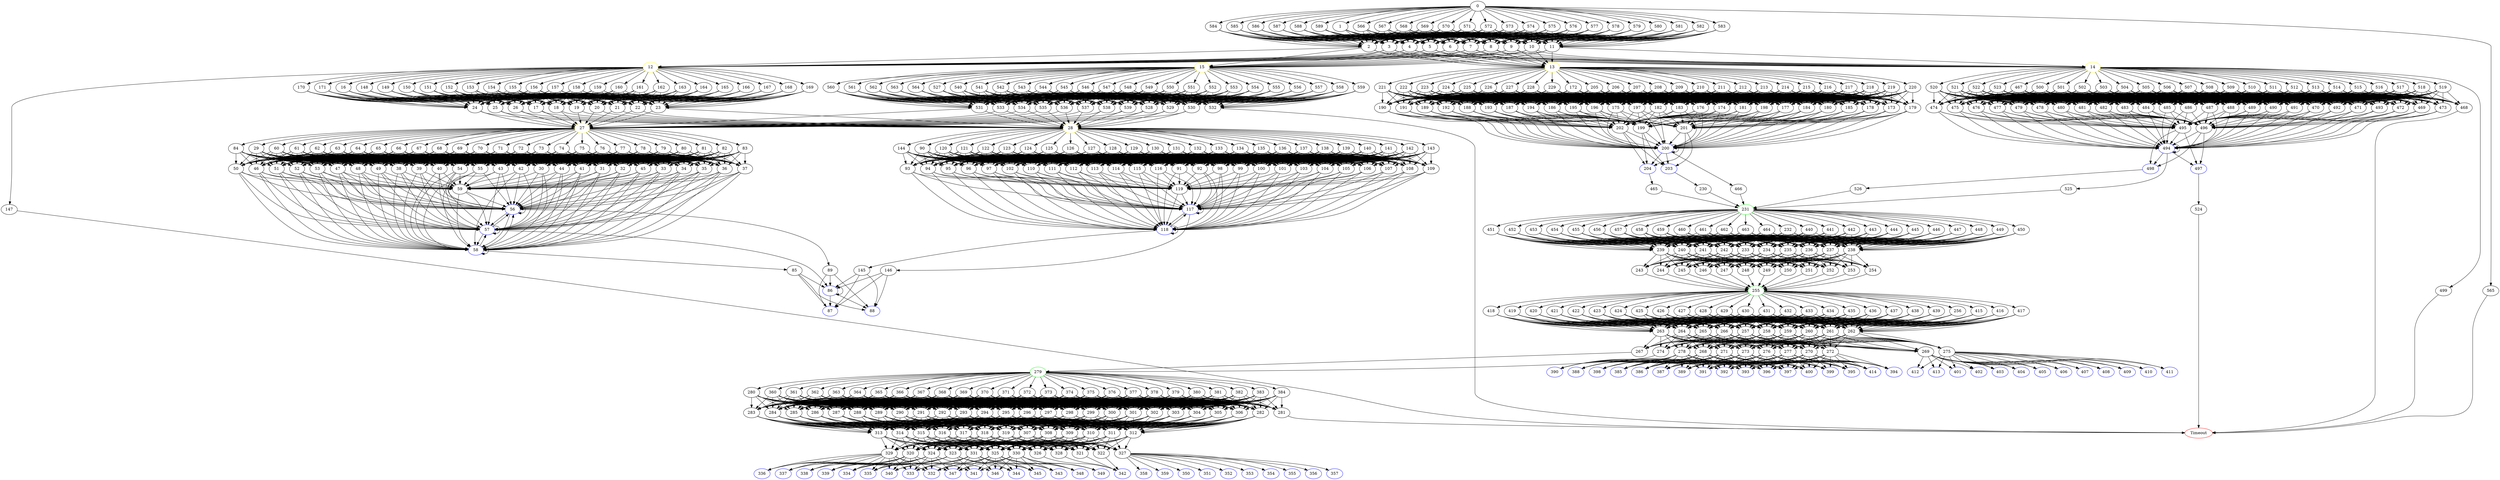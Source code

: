 digraph G {
	0 -> 1;
	0 -> 565;
	0 -> 566;
	0 -> 567;
	0 -> 568;
	0 -> 569;
	0 -> 570;
	0 -> 571;
	0 -> 572;
	0 -> 573;
	0 -> 574;
	0 -> 575;
	0 -> 576;
	0 -> 577;
	0 -> 578;
	0 -> 579;
	0 -> 580;
	0 -> 581;
	0 -> 582;
	0 -> 583;
	0 -> 584;
	0 -> 585;
	0 -> 586;
	0 -> 587;
	0 -> 588;
	0 -> 589;
	1 -> 2;
	1 -> 3;
	1 -> 4;
	1 -> 5;
	1 -> 6;
	1 -> 7;
	1 -> 8;
	1 -> 9;
	1 -> 10;
	1 -> 11;
	2 -> "12";
12 [color=yellow];
	2 -> "13";
13 [color=yellow];
	2 -> "14";
14 [color=yellow];
	2 -> "15";
15 [color=yellow];
	3 -> "12";
12 [color=yellow];
	3 -> "13";
13 [color=yellow];
	3 -> "14";
14 [color=yellow];
	3 -> "15";
15 [color=yellow];
	4 -> "12";
12 [color=yellow];
	4 -> "13";
13 [color=yellow];
	4 -> "14";
14 [color=yellow];
	4 -> "15";
15 [color=yellow];
	5 -> "12";
12 [color=yellow];
	5 -> "13";
13 [color=yellow];
	5 -> "14";
14 [color=yellow];
	5 -> "15";
15 [color=yellow];
	6 -> "12";
12 [color=yellow];
	6 -> "13";
13 [color=yellow];
	6 -> "14";
14 [color=yellow];
	6 -> "15";
15 [color=yellow];
	7 -> "12";
12 [color=yellow];
	7 -> "13";
13 [color=yellow];
	7 -> "14";
14 [color=yellow];
	7 -> "15";
15 [color=yellow];
	8 -> "12";
12 [color=yellow];
	8 -> "13";
13 [color=yellow];
	8 -> "14";
14 [color=yellow];
	8 -> "15";
15 [color=yellow];
	9 -> "12";
12 [color=yellow];
	9 -> "13";
13 [color=yellow];
	9 -> "14";
14 [color=yellow];
	9 -> "15";
15 [color=yellow];
	10 -> "12";
12 [color=yellow];
	10 -> "13";
13 [color=yellow];
	10 -> "14";
14 [color=yellow];
	10 -> "15";
15 [color=yellow];
	11 -> "12";
12 [color=yellow];
	11 -> "13";
13 [color=yellow];
	11 -> "14";
14 [color=yellow];
	11 -> "15";
15 [color=yellow];
	12 -> 16;
	12 -> 147;
	12 -> 148;
	12 -> 149;
	12 -> 150;
	12 -> 151;
	12 -> 152;
	12 -> 153;
	12 -> 154;
	12 -> 155;
	12 -> 156;
	12 -> 157;
	12 -> 158;
	12 -> 159;
	12 -> 160;
	12 -> 161;
	12 -> 162;
	12 -> 163;
	12 -> 164;
	12 -> 165;
	12 -> 166;
	12 -> 167;
	12 -> 168;
	12 -> 169;
	12 -> 170;
	12 -> 171;
	13 -> 172;
	13 -> 205;
	13 -> 206;
	13 -> 207;
	13 -> 208;
	13 -> 209;
	13 -> 210;
	13 -> 211;
	13 -> 212;
	13 -> 213;
	13 -> 214;
	13 -> 215;
	13 -> 216;
	13 -> 217;
	13 -> 218;
	13 -> 219;
	13 -> 220;
	13 -> 221;
	13 -> 222;
	13 -> 223;
	13 -> 224;
	13 -> 225;
	13 -> 226;
	13 -> 227;
	13 -> 228;
	13 -> 229;
	14 -> 467;
	14 -> 499;
	14 -> 500;
	14 -> 501;
	14 -> 502;
	14 -> 503;
	14 -> 504;
	14 -> 505;
	14 -> 506;
	14 -> 507;
	14 -> 508;
	14 -> 509;
	14 -> 510;
	14 -> 511;
	14 -> 512;
	14 -> 513;
	14 -> 514;
	14 -> 515;
	14 -> 516;
	14 -> 517;
	14 -> 518;
	14 -> 519;
	14 -> 520;
	14 -> 521;
	14 -> 522;
	14 -> 523;
	15 -> 527;
	15 -> 540;
	15 -> 541;
	15 -> 542;
	15 -> 543;
	15 -> 544;
	15 -> 545;
	15 -> 546;
	15 -> 547;
	15 -> 548;
	15 -> 549;
	15 -> 550;
	15 -> 551;
	15 -> 552;
	15 -> 553;
	15 -> 554;
	15 -> 555;
	15 -> 556;
	15 -> 557;
	15 -> 558;
	15 -> 559;
	15 -> 560;
	15 -> 561;
	15 -> 562;
	15 -> 563;
	15 -> 564;
	16 -> 17;
	16 -> 18;
	16 -> 19;
	16 -> 20;
	16 -> 21;
	16 -> 22;
	16 -> 23;
	16 -> 24;
	16 -> 25;
	16 -> 26;
	17 -> "27";
27 [color=yellow];
	17 -> "28";
28 [color=yellow];
	18 -> "27";
27 [color=yellow];
	18 -> "28";
28 [color=yellow];
	19 -> "27";
27 [color=yellow];
	19 -> "28";
28 [color=yellow];
	20 -> "27";
27 [color=yellow];
	20 -> "28";
28 [color=yellow];
	21 -> "27";
27 [color=yellow];
	21 -> "28";
28 [color=yellow];
	22 -> "27";
27 [color=yellow];
	22 -> "28";
28 [color=yellow];
	23 -> "27";
27 [color=yellow];
	23 -> "28";
28 [color=yellow];
	24 -> "27";
27 [color=yellow];
	24 -> "28";
28 [color=yellow];
	25 -> "27";
27 [color=yellow];
	25 -> "28";
28 [color=yellow];
	26 -> "27";
27 [color=yellow];
	26 -> "28";
28 [color=yellow];
	27 -> 29;
	27 -> 60;
	27 -> 61;
	27 -> 62;
	27 -> 63;
	27 -> 64;
	27 -> 65;
	27 -> 66;
	27 -> 67;
	27 -> 68;
	27 -> 69;
	27 -> 70;
	27 -> 71;
	27 -> 72;
	27 -> 73;
	27 -> 74;
	27 -> 75;
	27 -> 76;
	27 -> 77;
	27 -> 78;
	27 -> 79;
	27 -> 80;
	27 -> 81;
	27 -> 82;
	27 -> 83;
	27 -> 84;
	28 -> 90;
	28 -> 120;
	28 -> 121;
	28 -> 122;
	28 -> 123;
	28 -> 124;
	28 -> 125;
	28 -> 126;
	28 -> 127;
	28 -> 128;
	28 -> 129;
	28 -> 130;
	28 -> 131;
	28 -> 132;
	28 -> 133;
	28 -> 134;
	28 -> 135;
	28 -> 136;
	28 -> 137;
	28 -> 138;
	28 -> 139;
	28 -> 140;
	28 -> 141;
	28 -> 142;
	28 -> 143;
	28 -> 144;
	29 -> 30;
	29 -> 31;
	29 -> 32;
	29 -> 33;
	29 -> 34;
	29 -> 35;
	29 -> 36;
	29 -> 37;
	29 -> 38;
	29 -> 39;
	29 -> 40;
	29 -> 41;
	29 -> 42;
	29 -> 43;
	29 -> 44;
	29 -> 45;
	29 -> 46;
	29 -> 47;
	29 -> 48;
	29 -> 49;
	29 -> 50;
	29 -> 51;
	29 -> 52;
	29 -> 53;
	29 -> 54;
	29 -> 55;
	30 -> "56";
56 [color=blue];
	30 -> "57";
57 [color=blue];
	30 -> "58";
58 [color=blue];
	30 -> 59;
	31 -> "56";
56 [color=blue];
	31 -> "57";
57 [color=blue];
	31 -> "58";
58 [color=blue];
	31 -> 59;
	32 -> "56";
56 [color=blue];
	32 -> "57";
57 [color=blue];
	32 -> "58";
58 [color=blue];
	32 -> 59;
	33 -> "56";
56 [color=blue];
	33 -> "57";
57 [color=blue];
	33 -> "58";
58 [color=blue];
	33 -> 59;
	34 -> "56";
56 [color=blue];
	34 -> "57";
57 [color=blue];
	34 -> "58";
58 [color=blue];
	34 -> 59;
	35 -> "56";
56 [color=blue];
	35 -> "57";
57 [color=blue];
	35 -> "58";
58 [color=blue];
	35 -> 59;
	36 -> "56";
56 [color=blue];
	36 -> "57";
57 [color=blue];
	36 -> "58";
58 [color=blue];
	36 -> 59;
	37 -> "56";
56 [color=blue];
	37 -> "57";
57 [color=blue];
	37 -> "58";
58 [color=blue];
	37 -> 59;
	38 -> "56";
56 [color=blue];
	38 -> "57";
57 [color=blue];
	38 -> "58";
58 [color=blue];
	38 -> 59;
	39 -> "56";
56 [color=blue];
	39 -> "57";
57 [color=blue];
	39 -> "58";
58 [color=blue];
	39 -> 59;
	40 -> "56";
56 [color=blue];
	40 -> "57";
57 [color=blue];
	40 -> "58";
58 [color=blue];
	40 -> 59;
	41 -> "56";
56 [color=blue];
	41 -> "57";
57 [color=blue];
	41 -> "58";
58 [color=blue];
	41 -> 59;
	42 -> "56";
56 [color=blue];
	42 -> "57";
57 [color=blue];
	42 -> "58";
58 [color=blue];
	42 -> 59;
	43 -> "56";
56 [color=blue];
	43 -> "57";
57 [color=blue];
	43 -> "58";
58 [color=blue];
	43 -> 59;
	44 -> "56";
56 [color=blue];
	44 -> "57";
57 [color=blue];
	44 -> "58";
58 [color=blue];
	44 -> 59;
	45 -> "56";
56 [color=blue];
	45 -> "57";
57 [color=blue];
	45 -> "58";
58 [color=blue];
	45 -> 59;
	46 -> "56";
56 [color=blue];
	46 -> "57";
57 [color=blue];
	46 -> "58";
58 [color=blue];
	46 -> 59;
	47 -> "56";
56 [color=blue];
	47 -> "57";
57 [color=blue];
	47 -> "58";
58 [color=blue];
	47 -> 59;
	48 -> "56";
56 [color=blue];
	48 -> "57";
57 [color=blue];
	48 -> "58";
58 [color=blue];
	48 -> 59;
	49 -> "56";
56 [color=blue];
	49 -> "57";
57 [color=blue];
	49 -> "58";
58 [color=blue];
	49 -> 59;
	50 -> "56";
56 [color=blue];
	50 -> "57";
57 [color=blue];
	50 -> "58";
58 [color=blue];
	50 -> 59;
	51 -> "56";
56 [color=blue];
	51 -> "57";
57 [color=blue];
	51 -> "58";
58 [color=blue];
	51 -> 59;
	52 -> "56";
56 [color=blue];
	52 -> "57";
57 [color=blue];
	52 -> "58";
58 [color=blue];
	52 -> 59;
	53 -> "56";
56 [color=blue];
	53 -> "57";
57 [color=blue];
	53 -> "58";
58 [color=blue];
	53 -> 59;
	54 -> "56";
56 [color=blue];
	54 -> "57";
57 [color=blue];
	54 -> "58";
58 [color=blue];
	54 -> 59;
	55 -> "56";
56 [color=blue];
	55 -> "57";
57 [color=blue];
	55 -> "58";
58 [color=blue];
	55 -> 59;
	56 -> "56";
56 [color=blue];
	56 -> "57";
57 [color=blue];
	56 -> "58";
58 [color=blue];
	56 -> 89;
	57 -> "56";
56 [color=blue];
	57 -> "57";
57 [color=blue];
	57 -> "58";
58 [color=blue];
	57 -> "86";
86 [color=blue];
	58 -> "56";
56 [color=blue];
	58 -> "57";
57 [color=blue];
	58 -> "58";
58 [color=blue];
	58 -> 85;
	59 -> "56";
56 [color=blue];
	59 -> "57";
57 [color=blue];
	59 -> "58";
58 [color=blue];
	60 -> 30;
	60 -> 31;
	60 -> 32;
	60 -> 33;
	60 -> 34;
	60 -> 35;
	60 -> 36;
	60 -> 37;
	60 -> 38;
	60 -> 39;
	60 -> 40;
	60 -> 41;
	60 -> 42;
	60 -> 43;
	60 -> 44;
	60 -> 45;
	60 -> 46;
	60 -> 47;
	60 -> 48;
	60 -> 49;
	60 -> 50;
	60 -> 51;
	60 -> 52;
	60 -> 53;
	60 -> 54;
	60 -> 55;
	61 -> 30;
	61 -> 31;
	61 -> 32;
	61 -> 33;
	61 -> 34;
	61 -> 35;
	61 -> 36;
	61 -> 37;
	61 -> 38;
	61 -> 39;
	61 -> 40;
	61 -> 41;
	61 -> 42;
	61 -> 43;
	61 -> 44;
	61 -> 45;
	61 -> 46;
	61 -> 47;
	61 -> 48;
	61 -> 49;
	61 -> 50;
	61 -> 51;
	61 -> 52;
	61 -> 53;
	61 -> 54;
	61 -> 55;
	62 -> 30;
	62 -> 31;
	62 -> 32;
	62 -> 33;
	62 -> 34;
	62 -> 35;
	62 -> 36;
	62 -> 37;
	62 -> 38;
	62 -> 39;
	62 -> 40;
	62 -> 41;
	62 -> 42;
	62 -> 43;
	62 -> 44;
	62 -> 45;
	62 -> 46;
	62 -> 47;
	62 -> 48;
	62 -> 49;
	62 -> 50;
	62 -> 51;
	62 -> 52;
	62 -> 53;
	62 -> 54;
	62 -> 55;
	63 -> 30;
	63 -> 31;
	63 -> 32;
	63 -> 33;
	63 -> 34;
	63 -> 35;
	63 -> 36;
	63 -> 37;
	63 -> 38;
	63 -> 39;
	63 -> 40;
	63 -> 41;
	63 -> 42;
	63 -> 43;
	63 -> 44;
	63 -> 45;
	63 -> 46;
	63 -> 47;
	63 -> 48;
	63 -> 49;
	63 -> 50;
	63 -> 51;
	63 -> 52;
	63 -> 53;
	63 -> 54;
	63 -> 55;
	64 -> 30;
	64 -> 31;
	64 -> 32;
	64 -> 33;
	64 -> 34;
	64 -> 35;
	64 -> 36;
	64 -> 37;
	64 -> 38;
	64 -> 39;
	64 -> 40;
	64 -> 41;
	64 -> 42;
	64 -> 43;
	64 -> 44;
	64 -> 45;
	64 -> 46;
	64 -> 47;
	64 -> 48;
	64 -> 49;
	64 -> 50;
	64 -> 51;
	64 -> 52;
	64 -> 53;
	64 -> 54;
	64 -> 55;
	65 -> 30;
	65 -> 31;
	65 -> 32;
	65 -> 33;
	65 -> 34;
	65 -> 35;
	65 -> 36;
	65 -> 37;
	65 -> 38;
	65 -> 39;
	65 -> 40;
	65 -> 41;
	65 -> 42;
	65 -> 43;
	65 -> 44;
	65 -> 45;
	65 -> 46;
	65 -> 47;
	65 -> 48;
	65 -> 49;
	65 -> 50;
	65 -> 51;
	65 -> 52;
	65 -> 53;
	65 -> 54;
	65 -> 55;
	66 -> 30;
	66 -> 31;
	66 -> 32;
	66 -> 33;
	66 -> 34;
	66 -> 35;
	66 -> 36;
	66 -> 37;
	66 -> 38;
	66 -> 39;
	66 -> 40;
	66 -> 41;
	66 -> 42;
	66 -> 43;
	66 -> 44;
	66 -> 45;
	66 -> 46;
	66 -> 47;
	66 -> 48;
	66 -> 49;
	66 -> 50;
	66 -> 51;
	66 -> 52;
	66 -> 53;
	66 -> 54;
	66 -> 55;
	67 -> 30;
	67 -> 31;
	67 -> 32;
	67 -> 33;
	67 -> 34;
	67 -> 35;
	67 -> 36;
	67 -> 37;
	67 -> 38;
	67 -> 39;
	67 -> 40;
	67 -> 41;
	67 -> 42;
	67 -> 43;
	67 -> 44;
	67 -> 45;
	67 -> 46;
	67 -> 47;
	67 -> 48;
	67 -> 49;
	67 -> 50;
	67 -> 51;
	67 -> 52;
	67 -> 53;
	67 -> 54;
	67 -> 55;
	68 -> 30;
	68 -> 31;
	68 -> 32;
	68 -> 33;
	68 -> 34;
	68 -> 35;
	68 -> 36;
	68 -> 37;
	68 -> 38;
	68 -> 39;
	68 -> 40;
	68 -> 41;
	68 -> 42;
	68 -> 43;
	68 -> 44;
	68 -> 45;
	68 -> 46;
	68 -> 47;
	68 -> 48;
	68 -> 49;
	68 -> 50;
	68 -> 51;
	68 -> 52;
	68 -> 53;
	68 -> 54;
	68 -> 55;
	69 -> 30;
	69 -> 31;
	69 -> 32;
	69 -> 33;
	69 -> 34;
	69 -> 35;
	69 -> 36;
	69 -> 37;
	69 -> 38;
	69 -> 39;
	69 -> 40;
	69 -> 41;
	69 -> 42;
	69 -> 43;
	69 -> 44;
	69 -> 45;
	69 -> 46;
	69 -> 47;
	69 -> 48;
	69 -> 49;
	69 -> 50;
	69 -> 51;
	69 -> 52;
	69 -> 53;
	69 -> 54;
	69 -> 55;
	70 -> 30;
	70 -> 31;
	70 -> 32;
	70 -> 33;
	70 -> 34;
	70 -> 35;
	70 -> 36;
	70 -> 37;
	70 -> 38;
	70 -> 39;
	70 -> 40;
	70 -> 41;
	70 -> 42;
	70 -> 43;
	70 -> 44;
	70 -> 45;
	70 -> 46;
	70 -> 47;
	70 -> 48;
	70 -> 49;
	70 -> 50;
	70 -> 51;
	70 -> 52;
	70 -> 53;
	70 -> 54;
	70 -> 55;
	71 -> 30;
	71 -> 31;
	71 -> 32;
	71 -> 33;
	71 -> 34;
	71 -> 35;
	71 -> 36;
	71 -> 37;
	71 -> 38;
	71 -> 39;
	71 -> 40;
	71 -> 41;
	71 -> 42;
	71 -> 43;
	71 -> 44;
	71 -> 45;
	71 -> 46;
	71 -> 47;
	71 -> 48;
	71 -> 49;
	71 -> 50;
	71 -> 51;
	71 -> 52;
	71 -> 53;
	71 -> 54;
	71 -> 55;
	72 -> 30;
	72 -> 31;
	72 -> 32;
	72 -> 33;
	72 -> 34;
	72 -> 35;
	72 -> 36;
	72 -> 37;
	72 -> 38;
	72 -> 39;
	72 -> 40;
	72 -> 41;
	72 -> 42;
	72 -> 43;
	72 -> 44;
	72 -> 45;
	72 -> 46;
	72 -> 47;
	72 -> 48;
	72 -> 49;
	72 -> 50;
	72 -> 51;
	72 -> 52;
	72 -> 53;
	72 -> 54;
	72 -> 55;
	73 -> 30;
	73 -> 31;
	73 -> 32;
	73 -> 33;
	73 -> 34;
	73 -> 35;
	73 -> 36;
	73 -> 37;
	73 -> 38;
	73 -> 39;
	73 -> 40;
	73 -> 41;
	73 -> 42;
	73 -> 43;
	73 -> 44;
	73 -> 45;
	73 -> 46;
	73 -> 47;
	73 -> 48;
	73 -> 49;
	73 -> 50;
	73 -> 51;
	73 -> 52;
	73 -> 53;
	73 -> 54;
	73 -> 55;
	74 -> 30;
	74 -> 31;
	74 -> 32;
	74 -> 33;
	74 -> 34;
	74 -> 35;
	74 -> 36;
	74 -> 37;
	74 -> 38;
	74 -> 39;
	74 -> 40;
	74 -> 41;
	74 -> 42;
	74 -> 43;
	74 -> 44;
	74 -> 45;
	74 -> 46;
	74 -> 47;
	74 -> 48;
	74 -> 49;
	74 -> 50;
	74 -> 51;
	74 -> 52;
	74 -> 53;
	74 -> 54;
	74 -> 55;
	75 -> 30;
	75 -> 31;
	75 -> 32;
	75 -> 33;
	75 -> 34;
	75 -> 35;
	75 -> 36;
	75 -> 37;
	75 -> 38;
	75 -> 39;
	75 -> 40;
	75 -> 41;
	75 -> 42;
	75 -> 43;
	75 -> 44;
	75 -> 45;
	75 -> 46;
	75 -> 47;
	75 -> 48;
	75 -> 49;
	75 -> 50;
	75 -> 51;
	75 -> 52;
	75 -> 53;
	75 -> 54;
	75 -> 55;
	76 -> 30;
	76 -> 31;
	76 -> 32;
	76 -> 33;
	76 -> 34;
	76 -> 35;
	76 -> 36;
	76 -> 37;
	76 -> 38;
	76 -> 39;
	76 -> 40;
	76 -> 41;
	76 -> 42;
	76 -> 43;
	76 -> 44;
	76 -> 45;
	76 -> 46;
	76 -> 47;
	76 -> 48;
	76 -> 49;
	76 -> 50;
	76 -> 51;
	76 -> 52;
	76 -> 53;
	76 -> 54;
	76 -> 55;
	77 -> 30;
	77 -> 31;
	77 -> 32;
	77 -> 33;
	77 -> 34;
	77 -> 35;
	77 -> 36;
	77 -> 37;
	77 -> 38;
	77 -> 39;
	77 -> 40;
	77 -> 41;
	77 -> 42;
	77 -> 43;
	77 -> 44;
	77 -> 45;
	77 -> 46;
	77 -> 47;
	77 -> 48;
	77 -> 49;
	77 -> 50;
	77 -> 51;
	77 -> 52;
	77 -> 53;
	77 -> 54;
	77 -> 55;
	78 -> 30;
	78 -> 31;
	78 -> 32;
	78 -> 33;
	78 -> 34;
	78 -> 35;
	78 -> 36;
	78 -> 37;
	78 -> 38;
	78 -> 39;
	78 -> 40;
	78 -> 41;
	78 -> 42;
	78 -> 43;
	78 -> 44;
	78 -> 45;
	78 -> 46;
	78 -> 47;
	78 -> 48;
	78 -> 49;
	78 -> 50;
	78 -> 51;
	78 -> 52;
	78 -> 53;
	78 -> 54;
	78 -> 55;
	79 -> 30;
	79 -> 31;
	79 -> 32;
	79 -> 33;
	79 -> 34;
	79 -> 35;
	79 -> 36;
	79 -> 37;
	79 -> 38;
	79 -> 39;
	79 -> 40;
	79 -> 41;
	79 -> 42;
	79 -> 43;
	79 -> 44;
	79 -> 45;
	79 -> 46;
	79 -> 47;
	79 -> 48;
	79 -> 49;
	79 -> 50;
	79 -> 51;
	79 -> 52;
	79 -> 53;
	79 -> 54;
	79 -> 55;
	80 -> 30;
	80 -> 31;
	80 -> 32;
	80 -> 33;
	80 -> 34;
	80 -> 35;
	80 -> 36;
	80 -> 37;
	80 -> 38;
	80 -> 39;
	80 -> 40;
	80 -> 41;
	80 -> 42;
	80 -> 43;
	80 -> 44;
	80 -> 45;
	80 -> 46;
	80 -> 47;
	80 -> 48;
	80 -> 49;
	80 -> 50;
	80 -> 51;
	80 -> 52;
	80 -> 53;
	80 -> 54;
	80 -> 55;
	81 -> 30;
	81 -> 31;
	81 -> 32;
	81 -> 33;
	81 -> 34;
	81 -> 35;
	81 -> 36;
	81 -> 37;
	81 -> 38;
	81 -> 39;
	81 -> 40;
	81 -> 41;
	81 -> 42;
	81 -> 43;
	81 -> 44;
	81 -> 45;
	81 -> 46;
	81 -> 47;
	81 -> 48;
	81 -> 49;
	81 -> 50;
	81 -> 51;
	81 -> 52;
	81 -> 53;
	81 -> 54;
	81 -> 55;
	82 -> 30;
	82 -> 31;
	82 -> 32;
	82 -> 33;
	82 -> 34;
	82 -> 35;
	82 -> 36;
	82 -> 37;
	82 -> 38;
	82 -> 39;
	82 -> 40;
	82 -> 41;
	82 -> 42;
	82 -> 43;
	82 -> 44;
	82 -> 45;
	82 -> 46;
	82 -> 47;
	82 -> 48;
	82 -> 49;
	82 -> 50;
	82 -> 51;
	82 -> 52;
	82 -> 53;
	82 -> 54;
	82 -> 55;
	83 -> 30;
	83 -> 31;
	83 -> 32;
	83 -> 33;
	83 -> 34;
	83 -> 35;
	83 -> 36;
	83 -> 37;
	83 -> 38;
	83 -> 39;
	83 -> 40;
	83 -> 41;
	83 -> 42;
	83 -> 43;
	83 -> 44;
	83 -> 45;
	83 -> 46;
	83 -> 47;
	83 -> 48;
	83 -> 49;
	83 -> 50;
	83 -> 51;
	83 -> 52;
	83 -> 53;
	83 -> 54;
	83 -> 55;
	84 -> 30;
	84 -> 31;
	84 -> 32;
	84 -> 33;
	84 -> 34;
	84 -> 35;
	84 -> 36;
	84 -> 37;
	84 -> 38;
	84 -> 39;
	84 -> 40;
	84 -> 41;
	84 -> 42;
	84 -> 43;
	84 -> 44;
	84 -> 45;
	84 -> 46;
	84 -> 47;
	84 -> 48;
	84 -> 49;
	84 -> 50;
	84 -> 51;
	84 -> 52;
	84 -> 53;
	84 -> 54;
	84 -> 55;
	85 -> "86";
86 [color=blue];
	85 -> "87";
87 [color=blue];
	85 -> "88";
88 [color=blue];
	86 -> "86";
86 [color=blue];
	86 -> "87";
87 [color=blue];
	86 -> "88";
88 [color=blue];
	89 -> "86";
86 [color=blue];
	89 -> "87";
87 [color=blue];
	89 -> "88";
88 [color=blue];
	90 -> 91;
	90 -> 92;
	90 -> 93;
	90 -> 94;
	90 -> 95;
	90 -> 96;
	90 -> 97;
	90 -> 98;
	90 -> 99;
	90 -> 100;
	90 -> 101;
	90 -> 102;
	90 -> 103;
	90 -> 104;
	90 -> 105;
	90 -> 106;
	90 -> 107;
	90 -> 108;
	90 -> 109;
	90 -> 110;
	90 -> 111;
	90 -> 112;
	90 -> 113;
	90 -> 114;
	90 -> 115;
	90 -> 116;
	91 -> "117";
117 [color=blue];
	91 -> "118";
118 [color=blue];
	91 -> 119;
	92 -> "117";
117 [color=blue];
	92 -> "118";
118 [color=blue];
	92 -> 119;
	93 -> "117";
117 [color=blue];
	93 -> "118";
118 [color=blue];
	93 -> 119;
	94 -> "117";
117 [color=blue];
	94 -> "118";
118 [color=blue];
	94 -> 119;
	95 -> "117";
117 [color=blue];
	95 -> "118";
118 [color=blue];
	95 -> 119;
	96 -> "117";
117 [color=blue];
	96 -> "118";
118 [color=blue];
	96 -> 119;
	97 -> "117";
117 [color=blue];
	97 -> "118";
118 [color=blue];
	97 -> 119;
	98 -> "117";
117 [color=blue];
	98 -> "118";
118 [color=blue];
	98 -> 119;
	99 -> "117";
117 [color=blue];
	99 -> "118";
118 [color=blue];
	99 -> 119;
	100 -> "117";
117 [color=blue];
	100 -> "118";
118 [color=blue];
	100 -> 119;
	101 -> "117";
117 [color=blue];
	101 -> "118";
118 [color=blue];
	101 -> 119;
	102 -> "117";
117 [color=blue];
	102 -> "118";
118 [color=blue];
	102 -> 119;
	103 -> "117";
117 [color=blue];
	103 -> "118";
118 [color=blue];
	103 -> 119;
	104 -> "117";
117 [color=blue];
	104 -> "118";
118 [color=blue];
	104 -> 119;
	105 -> "117";
117 [color=blue];
	105 -> "118";
118 [color=blue];
	105 -> 119;
	106 -> "117";
117 [color=blue];
	106 -> "118";
118 [color=blue];
	106 -> 119;
	107 -> "117";
117 [color=blue];
	107 -> "118";
118 [color=blue];
	107 -> 119;
	108 -> "117";
117 [color=blue];
	108 -> "118";
118 [color=blue];
	108 -> 119;
	109 -> "117";
117 [color=blue];
	109 -> "118";
118 [color=blue];
	109 -> 119;
	110 -> "117";
117 [color=blue];
	110 -> "118";
118 [color=blue];
	110 -> 119;
	111 -> "117";
117 [color=blue];
	111 -> "118";
118 [color=blue];
	111 -> 119;
	112 -> "117";
117 [color=blue];
	112 -> "118";
118 [color=blue];
	112 -> 119;
	113 -> "117";
117 [color=blue];
	113 -> "118";
118 [color=blue];
	113 -> 119;
	114 -> "117";
117 [color=blue];
	114 -> "118";
118 [color=blue];
	114 -> 119;
	115 -> "117";
117 [color=blue];
	115 -> "118";
118 [color=blue];
	115 -> 119;
	116 -> "117";
117 [color=blue];
	116 -> "118";
118 [color=blue];
	116 -> 119;
	117 -> "117";
117 [color=blue];
	117 -> "118";
118 [color=blue];
	117 -> 146;
	118 -> "117";
117 [color=blue];
	118 -> "118";
118 [color=blue];
	118 -> 145;
	119 -> "117";
117 [color=blue];
	119 -> "118";
118 [color=blue];
	120 -> 91;
	120 -> 92;
	120 -> 93;
	120 -> 94;
	120 -> 95;
	120 -> 96;
	120 -> 97;
	120 -> 98;
	120 -> 99;
	120 -> 100;
	120 -> 101;
	120 -> 102;
	120 -> 103;
	120 -> 104;
	120 -> 105;
	120 -> 106;
	120 -> 107;
	120 -> 108;
	120 -> 109;
	120 -> 110;
	120 -> 111;
	120 -> 112;
	120 -> 113;
	120 -> 114;
	120 -> 115;
	120 -> 116;
	121 -> 91;
	121 -> 92;
	121 -> 93;
	121 -> 94;
	121 -> 95;
	121 -> 96;
	121 -> 97;
	121 -> 98;
	121 -> 99;
	121 -> 100;
	121 -> 101;
	121 -> 102;
	121 -> 103;
	121 -> 104;
	121 -> 105;
	121 -> 106;
	121 -> 107;
	121 -> 108;
	121 -> 109;
	121 -> 110;
	121 -> 111;
	121 -> 112;
	121 -> 113;
	121 -> 114;
	121 -> 115;
	121 -> 116;
	122 -> 91;
	122 -> 92;
	122 -> 93;
	122 -> 94;
	122 -> 95;
	122 -> 96;
	122 -> 97;
	122 -> 98;
	122 -> 99;
	122 -> 100;
	122 -> 101;
	122 -> 102;
	122 -> 103;
	122 -> 104;
	122 -> 105;
	122 -> 106;
	122 -> 107;
	122 -> 108;
	122 -> 109;
	122 -> 110;
	122 -> 111;
	122 -> 112;
	122 -> 113;
	122 -> 114;
	122 -> 115;
	122 -> 116;
	123 -> 91;
	123 -> 92;
	123 -> 93;
	123 -> 94;
	123 -> 95;
	123 -> 96;
	123 -> 97;
	123 -> 98;
	123 -> 99;
	123 -> 100;
	123 -> 101;
	123 -> 102;
	123 -> 103;
	123 -> 104;
	123 -> 105;
	123 -> 106;
	123 -> 107;
	123 -> 108;
	123 -> 109;
	123 -> 110;
	123 -> 111;
	123 -> 112;
	123 -> 113;
	123 -> 114;
	123 -> 115;
	123 -> 116;
	124 -> 91;
	124 -> 92;
	124 -> 93;
	124 -> 94;
	124 -> 95;
	124 -> 96;
	124 -> 97;
	124 -> 98;
	124 -> 99;
	124 -> 100;
	124 -> 101;
	124 -> 102;
	124 -> 103;
	124 -> 104;
	124 -> 105;
	124 -> 106;
	124 -> 107;
	124 -> 108;
	124 -> 109;
	124 -> 110;
	124 -> 111;
	124 -> 112;
	124 -> 113;
	124 -> 114;
	124 -> 115;
	124 -> 116;
	125 -> 91;
	125 -> 92;
	125 -> 93;
	125 -> 94;
	125 -> 95;
	125 -> 96;
	125 -> 97;
	125 -> 98;
	125 -> 99;
	125 -> 100;
	125 -> 101;
	125 -> 102;
	125 -> 103;
	125 -> 104;
	125 -> 105;
	125 -> 106;
	125 -> 107;
	125 -> 108;
	125 -> 109;
	125 -> 110;
	125 -> 111;
	125 -> 112;
	125 -> 113;
	125 -> 114;
	125 -> 115;
	125 -> 116;
	126 -> 91;
	126 -> 92;
	126 -> 93;
	126 -> 94;
	126 -> 95;
	126 -> 96;
	126 -> 97;
	126 -> 98;
	126 -> 99;
	126 -> 100;
	126 -> 101;
	126 -> 102;
	126 -> 103;
	126 -> 104;
	126 -> 105;
	126 -> 106;
	126 -> 107;
	126 -> 108;
	126 -> 109;
	126 -> 110;
	126 -> 111;
	126 -> 112;
	126 -> 113;
	126 -> 114;
	126 -> 115;
	126 -> 116;
	127 -> 91;
	127 -> 92;
	127 -> 93;
	127 -> 94;
	127 -> 95;
	127 -> 96;
	127 -> 97;
	127 -> 98;
	127 -> 99;
	127 -> 100;
	127 -> 101;
	127 -> 102;
	127 -> 103;
	127 -> 104;
	127 -> 105;
	127 -> 106;
	127 -> 107;
	127 -> 108;
	127 -> 109;
	127 -> 110;
	127 -> 111;
	127 -> 112;
	127 -> 113;
	127 -> 114;
	127 -> 115;
	127 -> 116;
	128 -> 91;
	128 -> 92;
	128 -> 93;
	128 -> 94;
	128 -> 95;
	128 -> 96;
	128 -> 97;
	128 -> 98;
	128 -> 99;
	128 -> 100;
	128 -> 101;
	128 -> 102;
	128 -> 103;
	128 -> 104;
	128 -> 105;
	128 -> 106;
	128 -> 107;
	128 -> 108;
	128 -> 109;
	128 -> 110;
	128 -> 111;
	128 -> 112;
	128 -> 113;
	128 -> 114;
	128 -> 115;
	128 -> 116;
	129 -> 91;
	129 -> 92;
	129 -> 93;
	129 -> 94;
	129 -> 95;
	129 -> 96;
	129 -> 97;
	129 -> 98;
	129 -> 99;
	129 -> 100;
	129 -> 101;
	129 -> 102;
	129 -> 103;
	129 -> 104;
	129 -> 105;
	129 -> 106;
	129 -> 107;
	129 -> 108;
	129 -> 109;
	129 -> 110;
	129 -> 111;
	129 -> 112;
	129 -> 113;
	129 -> 114;
	129 -> 115;
	129 -> 116;
	130 -> 91;
	130 -> 92;
	130 -> 93;
	130 -> 94;
	130 -> 95;
	130 -> 96;
	130 -> 97;
	130 -> 98;
	130 -> 99;
	130 -> 100;
	130 -> 101;
	130 -> 102;
	130 -> 103;
	130 -> 104;
	130 -> 105;
	130 -> 106;
	130 -> 107;
	130 -> 108;
	130 -> 109;
	130 -> 110;
	130 -> 111;
	130 -> 112;
	130 -> 113;
	130 -> 114;
	130 -> 115;
	130 -> 116;
	131 -> 91;
	131 -> 92;
	131 -> 93;
	131 -> 94;
	131 -> 95;
	131 -> 96;
	131 -> 97;
	131 -> 98;
	131 -> 99;
	131 -> 100;
	131 -> 101;
	131 -> 102;
	131 -> 103;
	131 -> 104;
	131 -> 105;
	131 -> 106;
	131 -> 107;
	131 -> 108;
	131 -> 109;
	131 -> 110;
	131 -> 111;
	131 -> 112;
	131 -> 113;
	131 -> 114;
	131 -> 115;
	131 -> 116;
	132 -> 91;
	132 -> 92;
	132 -> 93;
	132 -> 94;
	132 -> 95;
	132 -> 96;
	132 -> 97;
	132 -> 98;
	132 -> 99;
	132 -> 100;
	132 -> 101;
	132 -> 102;
	132 -> 103;
	132 -> 104;
	132 -> 105;
	132 -> 106;
	132 -> 107;
	132 -> 108;
	132 -> 109;
	132 -> 110;
	132 -> 111;
	132 -> 112;
	132 -> 113;
	132 -> 114;
	132 -> 115;
	132 -> 116;
	133 -> 91;
	133 -> 92;
	133 -> 93;
	133 -> 94;
	133 -> 95;
	133 -> 96;
	133 -> 97;
	133 -> 98;
	133 -> 99;
	133 -> 100;
	133 -> 101;
	133 -> 102;
	133 -> 103;
	133 -> 104;
	133 -> 105;
	133 -> 106;
	133 -> 107;
	133 -> 108;
	133 -> 109;
	133 -> 110;
	133 -> 111;
	133 -> 112;
	133 -> 113;
	133 -> 114;
	133 -> 115;
	133 -> 116;
	134 -> 91;
	134 -> 92;
	134 -> 93;
	134 -> 94;
	134 -> 95;
	134 -> 96;
	134 -> 97;
	134 -> 98;
	134 -> 99;
	134 -> 100;
	134 -> 101;
	134 -> 102;
	134 -> 103;
	134 -> 104;
	134 -> 105;
	134 -> 106;
	134 -> 107;
	134 -> 108;
	134 -> 109;
	134 -> 110;
	134 -> 111;
	134 -> 112;
	134 -> 113;
	134 -> 114;
	134 -> 115;
	134 -> 116;
	135 -> 91;
	135 -> 92;
	135 -> 93;
	135 -> 94;
	135 -> 95;
	135 -> 96;
	135 -> 97;
	135 -> 98;
	135 -> 99;
	135 -> 100;
	135 -> 101;
	135 -> 102;
	135 -> 103;
	135 -> 104;
	135 -> 105;
	135 -> 106;
	135 -> 107;
	135 -> 108;
	135 -> 109;
	135 -> 110;
	135 -> 111;
	135 -> 112;
	135 -> 113;
	135 -> 114;
	135 -> 115;
	135 -> 116;
	136 -> 91;
	136 -> 92;
	136 -> 93;
	136 -> 94;
	136 -> 95;
	136 -> 96;
	136 -> 97;
	136 -> 98;
	136 -> 99;
	136 -> 100;
	136 -> 101;
	136 -> 102;
	136 -> 103;
	136 -> 104;
	136 -> 105;
	136 -> 106;
	136 -> 107;
	136 -> 108;
	136 -> 109;
	136 -> 110;
	136 -> 111;
	136 -> 112;
	136 -> 113;
	136 -> 114;
	136 -> 115;
	136 -> 116;
	137 -> 91;
	137 -> 92;
	137 -> 93;
	137 -> 94;
	137 -> 95;
	137 -> 96;
	137 -> 97;
	137 -> 98;
	137 -> 99;
	137 -> 100;
	137 -> 101;
	137 -> 102;
	137 -> 103;
	137 -> 104;
	137 -> 105;
	137 -> 106;
	137 -> 107;
	137 -> 108;
	137 -> 109;
	137 -> 110;
	137 -> 111;
	137 -> 112;
	137 -> 113;
	137 -> 114;
	137 -> 115;
	137 -> 116;
	138 -> 91;
	138 -> 92;
	138 -> 93;
	138 -> 94;
	138 -> 95;
	138 -> 96;
	138 -> 97;
	138 -> 98;
	138 -> 99;
	138 -> 100;
	138 -> 101;
	138 -> 102;
	138 -> 103;
	138 -> 104;
	138 -> 105;
	138 -> 106;
	138 -> 107;
	138 -> 108;
	138 -> 109;
	138 -> 110;
	138 -> 111;
	138 -> 112;
	138 -> 113;
	138 -> 114;
	138 -> 115;
	138 -> 116;
	139 -> 91;
	139 -> 92;
	139 -> 93;
	139 -> 94;
	139 -> 95;
	139 -> 96;
	139 -> 97;
	139 -> 98;
	139 -> 99;
	139 -> 100;
	139 -> 101;
	139 -> 102;
	139 -> 103;
	139 -> 104;
	139 -> 105;
	139 -> 106;
	139 -> 107;
	139 -> 108;
	139 -> 109;
	139 -> 110;
	139 -> 111;
	139 -> 112;
	139 -> 113;
	139 -> 114;
	139 -> 115;
	139 -> 116;
	140 -> 91;
	140 -> 92;
	140 -> 93;
	140 -> 94;
	140 -> 95;
	140 -> 96;
	140 -> 97;
	140 -> 98;
	140 -> 99;
	140 -> 100;
	140 -> 101;
	140 -> 102;
	140 -> 103;
	140 -> 104;
	140 -> 105;
	140 -> 106;
	140 -> 107;
	140 -> 108;
	140 -> 109;
	140 -> 110;
	140 -> 111;
	140 -> 112;
	140 -> 113;
	140 -> 114;
	140 -> 115;
	140 -> 116;
	141 -> 91;
	141 -> 92;
	141 -> 93;
	141 -> 94;
	141 -> 95;
	141 -> 96;
	141 -> 97;
	141 -> 98;
	141 -> 99;
	141 -> 100;
	141 -> 101;
	141 -> 102;
	141 -> 103;
	141 -> 104;
	141 -> 105;
	141 -> 106;
	141 -> 107;
	141 -> 108;
	141 -> 109;
	141 -> 110;
	141 -> 111;
	141 -> 112;
	141 -> 113;
	141 -> 114;
	141 -> 115;
	141 -> 116;
	142 -> 91;
	142 -> 92;
	142 -> 93;
	142 -> 94;
	142 -> 95;
	142 -> 96;
	142 -> 97;
	142 -> 98;
	142 -> 99;
	142 -> 100;
	142 -> 101;
	142 -> 102;
	142 -> 103;
	142 -> 104;
	142 -> 105;
	142 -> 106;
	142 -> 107;
	142 -> 108;
	142 -> 109;
	142 -> 110;
	142 -> 111;
	142 -> 112;
	142 -> 113;
	142 -> 114;
	142 -> 115;
	142 -> 116;
	143 -> 91;
	143 -> 92;
	143 -> 93;
	143 -> 94;
	143 -> 95;
	143 -> 96;
	143 -> 97;
	143 -> 98;
	143 -> 99;
	143 -> 100;
	143 -> 101;
	143 -> 102;
	143 -> 103;
	143 -> 104;
	143 -> 105;
	143 -> 106;
	143 -> 107;
	143 -> 108;
	143 -> 109;
	143 -> 110;
	143 -> 111;
	143 -> 112;
	143 -> 113;
	143 -> 114;
	143 -> 115;
	143 -> 116;
	144 -> 91;
	144 -> 92;
	144 -> 93;
	144 -> 94;
	144 -> 95;
	144 -> 96;
	144 -> 97;
	144 -> 98;
	144 -> 99;
	144 -> 100;
	144 -> 101;
	144 -> 102;
	144 -> 103;
	144 -> 104;
	144 -> 105;
	144 -> 106;
	144 -> 107;
	144 -> 108;
	144 -> 109;
	144 -> 110;
	144 -> 111;
	144 -> 112;
	144 -> 113;
	144 -> 114;
	144 -> 115;
	144 -> 116;
	145 -> "86";
86 [color=blue];
	145 -> "87";
87 [color=blue];
	145 -> "88";
88 [color=blue];
	146 -> "86";
86 [color=blue];
	146 -> "87";
87 [color=blue];
	146 -> "88";
88 [color=blue];
	147 -> "Timeout";
Timeout [color=red];
	148 -> 17;
	148 -> 18;
	148 -> 19;
	148 -> 20;
	148 -> 21;
	148 -> 22;
	148 -> 23;
	148 -> 24;
	148 -> 25;
	148 -> 26;
	149 -> 17;
	149 -> 18;
	149 -> 19;
	149 -> 20;
	149 -> 21;
	149 -> 22;
	149 -> 23;
	149 -> 24;
	149 -> 25;
	149 -> 26;
	150 -> 17;
	150 -> 18;
	150 -> 19;
	150 -> 20;
	150 -> 21;
	150 -> 22;
	150 -> 23;
	150 -> 24;
	150 -> 25;
	150 -> 26;
	151 -> 17;
	151 -> 18;
	151 -> 19;
	151 -> 20;
	151 -> 21;
	151 -> 22;
	151 -> 23;
	151 -> 24;
	151 -> 25;
	151 -> 26;
	152 -> 17;
	152 -> 18;
	152 -> 19;
	152 -> 20;
	152 -> 21;
	152 -> 22;
	152 -> 23;
	152 -> 24;
	152 -> 25;
	152 -> 26;
	153 -> 17;
	153 -> 18;
	153 -> 19;
	153 -> 20;
	153 -> 21;
	153 -> 22;
	153 -> 23;
	153 -> 24;
	153 -> 25;
	153 -> 26;
	154 -> 17;
	154 -> 18;
	154 -> 19;
	154 -> 20;
	154 -> 21;
	154 -> 22;
	154 -> 23;
	154 -> 24;
	154 -> 25;
	154 -> 26;
	155 -> 17;
	155 -> 18;
	155 -> 19;
	155 -> 20;
	155 -> 21;
	155 -> 22;
	155 -> 23;
	155 -> 24;
	155 -> 25;
	155 -> 26;
	156 -> 17;
	156 -> 18;
	156 -> 19;
	156 -> 20;
	156 -> 21;
	156 -> 22;
	156 -> 23;
	156 -> 24;
	156 -> 25;
	156 -> 26;
	157 -> 17;
	157 -> 18;
	157 -> 19;
	157 -> 20;
	157 -> 21;
	157 -> 22;
	157 -> 23;
	157 -> 24;
	157 -> 25;
	157 -> 26;
	158 -> 17;
	158 -> 18;
	158 -> 19;
	158 -> 20;
	158 -> 21;
	158 -> 22;
	158 -> 23;
	158 -> 24;
	158 -> 25;
	158 -> 26;
	159 -> 17;
	159 -> 18;
	159 -> 19;
	159 -> 20;
	159 -> 21;
	159 -> 22;
	159 -> 23;
	159 -> 24;
	159 -> 25;
	159 -> 26;
	160 -> 17;
	160 -> 18;
	160 -> 19;
	160 -> 20;
	160 -> 21;
	160 -> 22;
	160 -> 23;
	160 -> 24;
	160 -> 25;
	160 -> 26;
	161 -> 17;
	161 -> 18;
	161 -> 19;
	161 -> 20;
	161 -> 21;
	161 -> 22;
	161 -> 23;
	161 -> 24;
	161 -> 25;
	161 -> 26;
	162 -> 17;
	162 -> 18;
	162 -> 19;
	162 -> 20;
	162 -> 21;
	162 -> 22;
	162 -> 23;
	162 -> 24;
	162 -> 25;
	162 -> 26;
	163 -> 17;
	163 -> 18;
	163 -> 19;
	163 -> 20;
	163 -> 21;
	163 -> 22;
	163 -> 23;
	163 -> 24;
	163 -> 25;
	163 -> 26;
	164 -> 17;
	164 -> 18;
	164 -> 19;
	164 -> 20;
	164 -> 21;
	164 -> 22;
	164 -> 23;
	164 -> 24;
	164 -> 25;
	164 -> 26;
	165 -> 17;
	165 -> 18;
	165 -> 19;
	165 -> 20;
	165 -> 21;
	165 -> 22;
	165 -> 23;
	165 -> 24;
	165 -> 25;
	165 -> 26;
	166 -> 17;
	166 -> 18;
	166 -> 19;
	166 -> 20;
	166 -> 21;
	166 -> 22;
	166 -> 23;
	166 -> 24;
	166 -> 25;
	166 -> 26;
	167 -> 17;
	167 -> 18;
	167 -> 19;
	167 -> 20;
	167 -> 21;
	167 -> 22;
	167 -> 23;
	167 -> 24;
	167 -> 25;
	167 -> 26;
	168 -> 17;
	168 -> 18;
	168 -> 19;
	168 -> 20;
	168 -> 21;
	168 -> 22;
	168 -> 23;
	168 -> 24;
	168 -> 25;
	168 -> 26;
	169 -> 17;
	169 -> 18;
	169 -> 19;
	169 -> 20;
	169 -> 21;
	169 -> 22;
	169 -> 23;
	169 -> 24;
	169 -> 25;
	169 -> 26;
	170 -> 17;
	170 -> 18;
	170 -> 19;
	170 -> 20;
	170 -> 21;
	170 -> 22;
	170 -> 23;
	170 -> 24;
	170 -> 25;
	170 -> 26;
	171 -> 17;
	171 -> 18;
	171 -> 19;
	171 -> 20;
	171 -> 21;
	171 -> 22;
	171 -> 23;
	171 -> 24;
	171 -> 25;
	171 -> 26;
	172 -> 173;
	172 -> 174;
	172 -> 175;
	172 -> 176;
	172 -> 177;
	172 -> 178;
	172 -> 179;
	172 -> 180;
	172 -> 181;
	172 -> 182;
	172 -> 183;
	172 -> 184;
	172 -> 185;
	172 -> 186;
	172 -> 187;
	172 -> 188;
	172 -> 189;
	172 -> 190;
	172 -> 191;
	172 -> 192;
	172 -> 193;
	172 -> 194;
	172 -> 195;
	172 -> 196;
	172 -> 197;
	172 -> 198;
	173 -> 199;
	173 -> "200";
200 [color=blue];
	173 -> 201;
	173 -> 202;
	174 -> 199;
	174 -> "200";
200 [color=blue];
	174 -> 201;
	174 -> 202;
	175 -> 199;
	175 -> "200";
200 [color=blue];
	175 -> 201;
	175 -> 202;
	176 -> 199;
	176 -> "200";
200 [color=blue];
	176 -> 201;
	176 -> 202;
	177 -> 199;
	177 -> "200";
200 [color=blue];
	177 -> 201;
	177 -> 202;
	178 -> 199;
	178 -> "200";
200 [color=blue];
	178 -> 201;
	178 -> 202;
	179 -> 199;
	179 -> "200";
200 [color=blue];
	179 -> 201;
	179 -> 202;
	180 -> 199;
	180 -> "200";
200 [color=blue];
	180 -> 201;
	180 -> 202;
	181 -> 199;
	181 -> "200";
200 [color=blue];
	181 -> 201;
	181 -> 202;
	182 -> 199;
	182 -> "200";
200 [color=blue];
	182 -> 201;
	182 -> 202;
	183 -> 199;
	183 -> "200";
200 [color=blue];
	183 -> 201;
	183 -> 202;
	184 -> 199;
	184 -> "200";
200 [color=blue];
	184 -> 201;
	184 -> 202;
	185 -> 199;
	185 -> "200";
200 [color=blue];
	185 -> 201;
	185 -> 202;
	186 -> 199;
	186 -> "200";
200 [color=blue];
	186 -> 201;
	186 -> 202;
	187 -> 199;
	187 -> "200";
200 [color=blue];
	187 -> 201;
	187 -> 202;
	188 -> 199;
	188 -> "200";
200 [color=blue];
	188 -> 201;
	188 -> 202;
	189 -> 199;
	189 -> "200";
200 [color=blue];
	189 -> 201;
	189 -> 202;
	190 -> 199;
	190 -> "200";
200 [color=blue];
	190 -> 201;
	190 -> 202;
	191 -> 199;
	191 -> "200";
200 [color=blue];
	191 -> 201;
	191 -> 202;
	192 -> 199;
	192 -> "200";
200 [color=blue];
	192 -> 201;
	192 -> 202;
	193 -> 199;
	193 -> "200";
200 [color=blue];
	193 -> 201;
	193 -> 202;
	194 -> 199;
	194 -> "200";
200 [color=blue];
	194 -> 201;
	194 -> 202;
	195 -> 199;
	195 -> "200";
200 [color=blue];
	195 -> 201;
	195 -> 202;
	196 -> 199;
	196 -> "200";
200 [color=blue];
	196 -> 201;
	196 -> 202;
	197 -> 199;
	197 -> "200";
200 [color=blue];
	197 -> 201;
	197 -> 202;
	198 -> 199;
	198 -> "200";
200 [color=blue];
	198 -> 201;
	198 -> 202;
	199 -> "200";
200 [color=blue];
	199 -> "203";
203 [color=blue];
	199 -> "204";
204 [color=blue];
	200 -> "200";
200 [color=blue];
	200 -> "203";
203 [color=blue];
	200 -> "204";
204 [color=blue];
	200 -> 466;
	201 -> "200";
200 [color=blue];
	201 -> "203";
203 [color=blue];
	201 -> "204";
204 [color=blue];
	202 -> "200";
200 [color=blue];
	202 -> "203";
203 [color=blue];
	202 -> "204";
204 [color=blue];
	203 -> 230;
	204 -> 465;
	205 -> 173;
	205 -> 174;
	205 -> 175;
	205 -> 176;
	205 -> 177;
	205 -> 178;
	205 -> 179;
	205 -> 180;
	205 -> 181;
	205 -> 182;
	205 -> 183;
	205 -> 184;
	205 -> 185;
	205 -> 186;
	205 -> 187;
	205 -> 188;
	205 -> 189;
	205 -> 190;
	205 -> 191;
	205 -> 192;
	205 -> 193;
	205 -> 194;
	205 -> 195;
	205 -> 196;
	205 -> 197;
	205 -> 198;
	206 -> 173;
	206 -> 174;
	206 -> 175;
	206 -> 176;
	206 -> 177;
	206 -> 178;
	206 -> 179;
	206 -> 180;
	206 -> 181;
	206 -> 182;
	206 -> 183;
	206 -> 184;
	206 -> 185;
	206 -> 186;
	206 -> 187;
	206 -> 188;
	206 -> 189;
	206 -> 190;
	206 -> 191;
	206 -> 192;
	206 -> 193;
	206 -> 194;
	206 -> 195;
	206 -> 196;
	206 -> 197;
	206 -> 198;
	207 -> 173;
	207 -> 174;
	207 -> 175;
	207 -> 176;
	207 -> 177;
	207 -> 178;
	207 -> 179;
	207 -> 180;
	207 -> 181;
	207 -> 182;
	207 -> 183;
	207 -> 184;
	207 -> 185;
	207 -> 186;
	207 -> 187;
	207 -> 188;
	207 -> 189;
	207 -> 190;
	207 -> 191;
	207 -> 192;
	207 -> 193;
	207 -> 194;
	207 -> 195;
	207 -> 196;
	207 -> 197;
	207 -> 198;
	208 -> 173;
	208 -> 174;
	208 -> 175;
	208 -> 176;
	208 -> 177;
	208 -> 178;
	208 -> 179;
	208 -> 180;
	208 -> 181;
	208 -> 182;
	208 -> 183;
	208 -> 184;
	208 -> 185;
	208 -> 186;
	208 -> 187;
	208 -> 188;
	208 -> 189;
	208 -> 190;
	208 -> 191;
	208 -> 192;
	208 -> 193;
	208 -> 194;
	208 -> 195;
	208 -> 196;
	208 -> 197;
	208 -> 198;
	209 -> 173;
	209 -> 174;
	209 -> 175;
	209 -> 176;
	209 -> 177;
	209 -> 178;
	209 -> 179;
	209 -> 180;
	209 -> 181;
	209 -> 182;
	209 -> 183;
	209 -> 184;
	209 -> 185;
	209 -> 186;
	209 -> 187;
	209 -> 188;
	209 -> 189;
	209 -> 190;
	209 -> 191;
	209 -> 192;
	209 -> 193;
	209 -> 194;
	209 -> 195;
	209 -> 196;
	209 -> 197;
	209 -> 198;
	210 -> 173;
	210 -> 174;
	210 -> 175;
	210 -> 176;
	210 -> 177;
	210 -> 178;
	210 -> 179;
	210 -> 180;
	210 -> 181;
	210 -> 182;
	210 -> 183;
	210 -> 184;
	210 -> 185;
	210 -> 186;
	210 -> 187;
	210 -> 188;
	210 -> 189;
	210 -> 190;
	210 -> 191;
	210 -> 192;
	210 -> 193;
	210 -> 194;
	210 -> 195;
	210 -> 196;
	210 -> 197;
	210 -> 198;
	211 -> 173;
	211 -> 174;
	211 -> 175;
	211 -> 176;
	211 -> 177;
	211 -> 178;
	211 -> 179;
	211 -> 180;
	211 -> 181;
	211 -> 182;
	211 -> 183;
	211 -> 184;
	211 -> 185;
	211 -> 186;
	211 -> 187;
	211 -> 188;
	211 -> 189;
	211 -> 190;
	211 -> 191;
	211 -> 192;
	211 -> 193;
	211 -> 194;
	211 -> 195;
	211 -> 196;
	211 -> 197;
	211 -> 198;
	212 -> 173;
	212 -> 174;
	212 -> 175;
	212 -> 176;
	212 -> 177;
	212 -> 178;
	212 -> 179;
	212 -> 180;
	212 -> 181;
	212 -> 182;
	212 -> 183;
	212 -> 184;
	212 -> 185;
	212 -> 186;
	212 -> 187;
	212 -> 188;
	212 -> 189;
	212 -> 190;
	212 -> 191;
	212 -> 192;
	212 -> 193;
	212 -> 194;
	212 -> 195;
	212 -> 196;
	212 -> 197;
	212 -> 198;
	213 -> 173;
	213 -> 174;
	213 -> 175;
	213 -> 176;
	213 -> 177;
	213 -> 178;
	213 -> 179;
	213 -> 180;
	213 -> 181;
	213 -> 182;
	213 -> 183;
	213 -> 184;
	213 -> 185;
	213 -> 186;
	213 -> 187;
	213 -> 188;
	213 -> 189;
	213 -> 190;
	213 -> 191;
	213 -> 192;
	213 -> 193;
	213 -> 194;
	213 -> 195;
	213 -> 196;
	213 -> 197;
	213 -> 198;
	214 -> 173;
	214 -> 174;
	214 -> 175;
	214 -> 176;
	214 -> 177;
	214 -> 178;
	214 -> 179;
	214 -> 180;
	214 -> 181;
	214 -> 182;
	214 -> 183;
	214 -> 184;
	214 -> 185;
	214 -> 186;
	214 -> 187;
	214 -> 188;
	214 -> 189;
	214 -> 190;
	214 -> 191;
	214 -> 192;
	214 -> 193;
	214 -> 194;
	214 -> 195;
	214 -> 196;
	214 -> 197;
	214 -> 198;
	215 -> 173;
	215 -> 174;
	215 -> 175;
	215 -> 176;
	215 -> 177;
	215 -> 178;
	215 -> 179;
	215 -> 180;
	215 -> 181;
	215 -> 182;
	215 -> 183;
	215 -> 184;
	215 -> 185;
	215 -> 186;
	215 -> 187;
	215 -> 188;
	215 -> 189;
	215 -> 190;
	215 -> 191;
	215 -> 192;
	215 -> 193;
	215 -> 194;
	215 -> 195;
	215 -> 196;
	215 -> 197;
	215 -> 198;
	216 -> 173;
	216 -> 174;
	216 -> 175;
	216 -> 176;
	216 -> 177;
	216 -> 178;
	216 -> 179;
	216 -> 180;
	216 -> 181;
	216 -> 182;
	216 -> 183;
	216 -> 184;
	216 -> 185;
	216 -> 186;
	216 -> 187;
	216 -> 188;
	216 -> 189;
	216 -> 190;
	216 -> 191;
	216 -> 192;
	216 -> 193;
	216 -> 194;
	216 -> 195;
	216 -> 196;
	216 -> 197;
	216 -> 198;
	217 -> 173;
	217 -> 174;
	217 -> 175;
	217 -> 176;
	217 -> 177;
	217 -> 178;
	217 -> 179;
	217 -> 180;
	217 -> 181;
	217 -> 182;
	217 -> 183;
	217 -> 184;
	217 -> 185;
	217 -> 186;
	217 -> 187;
	217 -> 188;
	217 -> 189;
	217 -> 190;
	217 -> 191;
	217 -> 192;
	217 -> 193;
	217 -> 194;
	217 -> 195;
	217 -> 196;
	217 -> 197;
	217 -> 198;
	218 -> 173;
	218 -> 174;
	218 -> 175;
	218 -> 176;
	218 -> 177;
	218 -> 178;
	218 -> 179;
	218 -> 180;
	218 -> 181;
	218 -> 182;
	218 -> 183;
	218 -> 184;
	218 -> 185;
	218 -> 186;
	218 -> 187;
	218 -> 188;
	218 -> 189;
	218 -> 190;
	218 -> 191;
	218 -> 192;
	218 -> 193;
	218 -> 194;
	218 -> 195;
	218 -> 196;
	218 -> 197;
	218 -> 198;
	219 -> 173;
	219 -> 174;
	219 -> 175;
	219 -> 176;
	219 -> 177;
	219 -> 178;
	219 -> 179;
	219 -> 180;
	219 -> 181;
	219 -> 182;
	219 -> 183;
	219 -> 184;
	219 -> 185;
	219 -> 186;
	219 -> 187;
	219 -> 188;
	219 -> 189;
	219 -> 190;
	219 -> 191;
	219 -> 192;
	219 -> 193;
	219 -> 194;
	219 -> 195;
	219 -> 196;
	219 -> 197;
	219 -> 198;
	220 -> 173;
	220 -> 174;
	220 -> 175;
	220 -> 176;
	220 -> 177;
	220 -> 178;
	220 -> 179;
	220 -> 180;
	220 -> 181;
	220 -> 182;
	220 -> 183;
	220 -> 184;
	220 -> 185;
	220 -> 186;
	220 -> 187;
	220 -> 188;
	220 -> 189;
	220 -> 190;
	220 -> 191;
	220 -> 192;
	220 -> 193;
	220 -> 194;
	220 -> 195;
	220 -> 196;
	220 -> 197;
	220 -> 198;
	221 -> 173;
	221 -> 174;
	221 -> 175;
	221 -> 176;
	221 -> 177;
	221 -> 178;
	221 -> 179;
	221 -> 180;
	221 -> 181;
	221 -> 182;
	221 -> 183;
	221 -> 184;
	221 -> 185;
	221 -> 186;
	221 -> 187;
	221 -> 188;
	221 -> 189;
	221 -> 190;
	221 -> 191;
	221 -> 192;
	221 -> 193;
	221 -> 194;
	221 -> 195;
	221 -> 196;
	221 -> 197;
	221 -> 198;
	222 -> 173;
	222 -> 174;
	222 -> 175;
	222 -> 176;
	222 -> 177;
	222 -> 178;
	222 -> 179;
	222 -> 180;
	222 -> 181;
	222 -> 182;
	222 -> 183;
	222 -> 184;
	222 -> 185;
	222 -> 186;
	222 -> 187;
	222 -> 188;
	222 -> 189;
	222 -> 190;
	222 -> 191;
	222 -> 192;
	222 -> 193;
	222 -> 194;
	222 -> 195;
	222 -> 196;
	222 -> 197;
	222 -> 198;
	223 -> 173;
	223 -> 174;
	223 -> 175;
	223 -> 176;
	223 -> 177;
	223 -> 178;
	223 -> 179;
	223 -> 180;
	223 -> 181;
	223 -> 182;
	223 -> 183;
	223 -> 184;
	223 -> 185;
	223 -> 186;
	223 -> 187;
	223 -> 188;
	223 -> 189;
	223 -> 190;
	223 -> 191;
	223 -> 192;
	223 -> 193;
	223 -> 194;
	223 -> 195;
	223 -> 196;
	223 -> 197;
	223 -> 198;
	224 -> 173;
	224 -> 174;
	224 -> 175;
	224 -> 176;
	224 -> 177;
	224 -> 178;
	224 -> 179;
	224 -> 180;
	224 -> 181;
	224 -> 182;
	224 -> 183;
	224 -> 184;
	224 -> 185;
	224 -> 186;
	224 -> 187;
	224 -> 188;
	224 -> 189;
	224 -> 190;
	224 -> 191;
	224 -> 192;
	224 -> 193;
	224 -> 194;
	224 -> 195;
	224 -> 196;
	224 -> 197;
	224 -> 198;
	225 -> 173;
	225 -> 174;
	225 -> 175;
	225 -> 176;
	225 -> 177;
	225 -> 178;
	225 -> 179;
	225 -> 180;
	225 -> 181;
	225 -> 182;
	225 -> 183;
	225 -> 184;
	225 -> 185;
	225 -> 186;
	225 -> 187;
	225 -> 188;
	225 -> 189;
	225 -> 190;
	225 -> 191;
	225 -> 192;
	225 -> 193;
	225 -> 194;
	225 -> 195;
	225 -> 196;
	225 -> 197;
	225 -> 198;
	226 -> 173;
	226 -> 174;
	226 -> 175;
	226 -> 176;
	226 -> 177;
	226 -> 178;
	226 -> 179;
	226 -> 180;
	226 -> 181;
	226 -> 182;
	226 -> 183;
	226 -> 184;
	226 -> 185;
	226 -> 186;
	226 -> 187;
	226 -> 188;
	226 -> 189;
	226 -> 190;
	226 -> 191;
	226 -> 192;
	226 -> 193;
	226 -> 194;
	226 -> 195;
	226 -> 196;
	226 -> 197;
	226 -> 198;
	227 -> 173;
	227 -> 174;
	227 -> 175;
	227 -> 176;
	227 -> 177;
	227 -> 178;
	227 -> 179;
	227 -> 180;
	227 -> 181;
	227 -> 182;
	227 -> 183;
	227 -> 184;
	227 -> 185;
	227 -> 186;
	227 -> 187;
	227 -> 188;
	227 -> 189;
	227 -> 190;
	227 -> 191;
	227 -> 192;
	227 -> 193;
	227 -> 194;
	227 -> 195;
	227 -> 196;
	227 -> 197;
	227 -> 198;
	228 -> 173;
	228 -> 174;
	228 -> 175;
	228 -> 176;
	228 -> 177;
	228 -> 178;
	228 -> 179;
	228 -> 180;
	228 -> 181;
	228 -> 182;
	228 -> 183;
	228 -> 184;
	228 -> 185;
	228 -> 186;
	228 -> 187;
	228 -> 188;
	228 -> 189;
	228 -> 190;
	228 -> 191;
	228 -> 192;
	228 -> 193;
	228 -> 194;
	228 -> 195;
	228 -> 196;
	228 -> 197;
	228 -> 198;
	229 -> 173;
	229 -> 174;
	229 -> 175;
	229 -> 176;
	229 -> 177;
	229 -> 178;
	229 -> 179;
	229 -> 180;
	229 -> 181;
	229 -> 182;
	229 -> 183;
	229 -> 184;
	229 -> 185;
	229 -> 186;
	229 -> 187;
	229 -> 188;
	229 -> 189;
	229 -> 190;
	229 -> 191;
	229 -> 192;
	229 -> 193;
	229 -> 194;
	229 -> 195;
	229 -> 196;
	229 -> 197;
	229 -> 198;
	230 -> "231";
231 [color=green];
	231 -> 232;
	231 -> 440;
	231 -> 441;
	231 -> 442;
	231 -> 443;
	231 -> 444;
	231 -> 445;
	231 -> 446;
	231 -> 447;
	231 -> 448;
	231 -> 449;
	231 -> 450;
	231 -> 451;
	231 -> 452;
	231 -> 453;
	231 -> 454;
	231 -> 455;
	231 -> 456;
	231 -> 457;
	231 -> 458;
	231 -> 459;
	231 -> 460;
	231 -> 461;
	231 -> 462;
	231 -> 463;
	231 -> 464;
	232 -> 233;
	232 -> 234;
	232 -> 235;
	232 -> 236;
	232 -> 237;
	232 -> 238;
	232 -> 239;
	232 -> 240;
	232 -> 241;
	232 -> 242;
	233 -> 243;
	233 -> 244;
	233 -> 245;
	233 -> 246;
	233 -> 247;
	233 -> 248;
	233 -> 249;
	233 -> 250;
	233 -> 251;
	233 -> 252;
	233 -> 253;
	233 -> 254;
	234 -> 243;
	234 -> 244;
	234 -> 245;
	234 -> 246;
	234 -> 247;
	234 -> 248;
	234 -> 249;
	234 -> 250;
	234 -> 251;
	234 -> 252;
	234 -> 253;
	234 -> 254;
	235 -> 243;
	235 -> 244;
	235 -> 245;
	235 -> 246;
	235 -> 247;
	235 -> 248;
	235 -> 249;
	235 -> 250;
	235 -> 251;
	235 -> 252;
	235 -> 253;
	235 -> 254;
	236 -> 243;
	236 -> 244;
	236 -> 245;
	236 -> 246;
	236 -> 247;
	236 -> 248;
	236 -> 249;
	236 -> 250;
	236 -> 251;
	236 -> 252;
	236 -> 253;
	236 -> 254;
	237 -> 243;
	237 -> 244;
	237 -> 245;
	237 -> 246;
	237 -> 247;
	237 -> 248;
	237 -> 249;
	237 -> 250;
	237 -> 251;
	237 -> 252;
	237 -> 253;
	237 -> 254;
	238 -> 243;
	238 -> 244;
	238 -> 245;
	238 -> 246;
	238 -> 247;
	238 -> 248;
	238 -> 249;
	238 -> 250;
	238 -> 251;
	238 -> 252;
	238 -> 253;
	238 -> 254;
	239 -> 243;
	239 -> 244;
	239 -> 245;
	239 -> 246;
	239 -> 247;
	239 -> 248;
	239 -> 249;
	239 -> 250;
	239 -> 251;
	239 -> 252;
	239 -> 253;
	239 -> 254;
	240 -> 243;
	240 -> 244;
	240 -> 245;
	240 -> 246;
	240 -> 247;
	240 -> 248;
	240 -> 249;
	240 -> 250;
	240 -> 251;
	240 -> 252;
	240 -> 253;
	240 -> 254;
	241 -> 243;
	241 -> 244;
	241 -> 245;
	241 -> 246;
	241 -> 247;
	241 -> 248;
	241 -> 249;
	241 -> 250;
	241 -> 251;
	241 -> 252;
	241 -> 253;
	241 -> 254;
	242 -> 243;
	242 -> 244;
	242 -> 245;
	242 -> 246;
	242 -> 247;
	242 -> 248;
	242 -> 249;
	242 -> 250;
	242 -> 251;
	242 -> 252;
	242 -> 253;
	242 -> 254;
	243 -> "255";
255 [color=green];
	244 -> "255";
255 [color=green];
	245 -> "255";
255 [color=green];
	246 -> "255";
255 [color=green];
	247 -> "255";
255 [color=green];
	248 -> "255";
255 [color=green];
	249 -> "255";
255 [color=green];
	250 -> "255";
255 [color=green];
	251 -> "255";
255 [color=green];
	252 -> "255";
255 [color=green];
	253 -> "255";
255 [color=green];
	254 -> "255";
255 [color=green];
	255 -> 256;
	255 -> 415;
	255 -> 416;
	255 -> 417;
	255 -> 418;
	255 -> 419;
	255 -> 420;
	255 -> 421;
	255 -> 422;
	255 -> 423;
	255 -> 424;
	255 -> 425;
	255 -> 426;
	255 -> 427;
	255 -> 428;
	255 -> 429;
	255 -> 430;
	255 -> 431;
	255 -> 432;
	255 -> 433;
	255 -> 434;
	255 -> 435;
	255 -> 436;
	255 -> 437;
	255 -> 438;
	255 -> 439;
	256 -> 257;
	256 -> 258;
	256 -> 259;
	256 -> 260;
	256 -> 261;
	256 -> 262;
	256 -> 263;
	256 -> 264;
	256 -> 265;
	256 -> 266;
	257 -> 267;
	257 -> 268;
	257 -> 269;
	257 -> 270;
	257 -> 271;
	257 -> 272;
	257 -> 273;
	257 -> 274;
	257 -> 275;
	257 -> 276;
	257 -> 277;
	257 -> 278;
	258 -> 267;
	258 -> 268;
	258 -> 269;
	258 -> 270;
	258 -> 271;
	258 -> 272;
	258 -> 273;
	258 -> 274;
	258 -> 275;
	258 -> 276;
	258 -> 277;
	258 -> 278;
	259 -> 267;
	259 -> 268;
	259 -> 269;
	259 -> 270;
	259 -> 271;
	259 -> 272;
	259 -> 273;
	259 -> 274;
	259 -> 275;
	259 -> 276;
	259 -> 277;
	259 -> 278;
	260 -> 267;
	260 -> 268;
	260 -> 269;
	260 -> 270;
	260 -> 271;
	260 -> 272;
	260 -> 273;
	260 -> 274;
	260 -> 275;
	260 -> 276;
	260 -> 277;
	260 -> 278;
	261 -> 267;
	261 -> 268;
	261 -> 269;
	261 -> 270;
	261 -> 271;
	261 -> 272;
	261 -> 273;
	261 -> 274;
	261 -> 275;
	261 -> 276;
	261 -> 277;
	261 -> 278;
	262 -> 267;
	262 -> 268;
	262 -> 269;
	262 -> 270;
	262 -> 271;
	262 -> 272;
	262 -> 273;
	262 -> 274;
	262 -> 275;
	262 -> 276;
	262 -> 277;
	262 -> 278;
	263 -> 267;
	263 -> 268;
	263 -> 269;
	263 -> 270;
	263 -> 271;
	263 -> 272;
	263 -> 273;
	263 -> 274;
	263 -> 275;
	263 -> 276;
	263 -> 277;
	263 -> 278;
	264 -> 267;
	264 -> 268;
	264 -> 269;
	264 -> 270;
	264 -> 271;
	264 -> 272;
	264 -> 273;
	264 -> 274;
	264 -> 275;
	264 -> 276;
	264 -> 277;
	264 -> 278;
	265 -> 267;
	265 -> 268;
	265 -> 269;
	265 -> 270;
	265 -> 271;
	265 -> 272;
	265 -> 273;
	265 -> 274;
	265 -> 275;
	265 -> 276;
	265 -> 277;
	265 -> 278;
	266 -> 267;
	266 -> 268;
	266 -> 269;
	266 -> 270;
	266 -> 271;
	266 -> 272;
	266 -> 273;
	266 -> 274;
	266 -> 275;
	266 -> 276;
	266 -> 277;
	266 -> 278;
	267 -> "279";
279 [color=green];
	268 -> "385";
385 [color=blue];
	268 -> "386";
386 [color=blue];
	268 -> "387";
387 [color=blue];
	268 -> "388";
388 [color=blue];
	268 -> "389";
389 [color=blue];
	268 -> "390";
390 [color=blue];
	268 -> "391";
391 [color=blue];
	268 -> "392";
392 [color=blue];
	268 -> "393";
393 [color=blue];
	268 -> "394";
394 [color=blue];
	268 -> "395";
395 [color=blue];
	268 -> "396";
396 [color=blue];
	268 -> "397";
397 [color=blue];
	268 -> "398";
398 [color=blue];
	268 -> "399";
399 [color=blue];
	268 -> "400";
400 [color=blue];
	269 -> "401";
401 [color=blue];
	269 -> "402";
402 [color=blue];
	269 -> "403";
403 [color=blue];
	269 -> "404";
404 [color=blue];
	269 -> "405";
405 [color=blue];
	269 -> "406";
406 [color=blue];
	269 -> "407";
407 [color=blue];
	269 -> "408";
408 [color=blue];
	269 -> "409";
409 [color=blue];
	269 -> "410";
410 [color=blue];
	269 -> "411";
411 [color=blue];
	269 -> "412";
412 [color=blue];
	269 -> "413";
413 [color=blue];
	270 -> "385";
385 [color=blue];
	270 -> "386";
386 [color=blue];
	270 -> "387";
387 [color=blue];
	270 -> "388";
388 [color=blue];
	270 -> "389";
389 [color=blue];
	270 -> "391";
391 [color=blue];
	270 -> "392";
392 [color=blue];
	270 -> "393";
393 [color=blue];
	270 -> "394";
394 [color=blue];
	270 -> "395";
395 [color=blue];
	270 -> "396";
396 [color=blue];
	270 -> "397";
397 [color=blue];
	270 -> "398";
398 [color=blue];
	270 -> "399";
399 [color=blue];
	270 -> "400";
400 [color=blue];
	270 -> "414";
414 [color=blue];
	271 -> "385";
385 [color=blue];
	271 -> "386";
386 [color=blue];
	271 -> "387";
387 [color=blue];
	271 -> "388";
388 [color=blue];
	271 -> "389";
389 [color=blue];
	271 -> "390";
390 [color=blue];
	271 -> "391";
391 [color=blue];
	271 -> "392";
392 [color=blue];
	271 -> "393";
393 [color=blue];
	271 -> "394";
394 [color=blue];
	271 -> "396";
396 [color=blue];
	271 -> "397";
397 [color=blue];
	271 -> "398";
398 [color=blue];
	271 -> "399";
399 [color=blue];
	271 -> "400";
400 [color=blue];
	271 -> "414";
414 [color=blue];
	272 -> "385";
385 [color=blue];
	272 -> "386";
386 [color=blue];
	272 -> "387";
387 [color=blue];
	272 -> "388";
388 [color=blue];
	272 -> "389";
389 [color=blue];
	272 -> "391";
391 [color=blue];
	272 -> "392";
392 [color=blue];
	272 -> "393";
393 [color=blue];
	272 -> "394";
394 [color=blue];
	272 -> "395";
395 [color=blue];
	272 -> "396";
396 [color=blue];
	272 -> "397";
397 [color=blue];
	272 -> "398";
398 [color=blue];
	272 -> "399";
399 [color=blue];
	272 -> "400";
400 [color=blue];
	272 -> "414";
414 [color=blue];
	273 -> "385";
385 [color=blue];
	273 -> "386";
386 [color=blue];
	273 -> "387";
387 [color=blue];
	273 -> "388";
388 [color=blue];
	273 -> "389";
389 [color=blue];
	273 -> "390";
390 [color=blue];
	273 -> "391";
391 [color=blue];
	273 -> "392";
392 [color=blue];
	273 -> "393";
393 [color=blue];
	273 -> "394";
394 [color=blue];
	273 -> "395";
395 [color=blue];
	273 -> "396";
396 [color=blue];
	273 -> "397";
397 [color=blue];
	273 -> "398";
398 [color=blue];
	273 -> "400";
400 [color=blue];
	273 -> "414";
414 [color=blue];
	274 -> "279";
279 [color=green];
	275 -> "401";
401 [color=blue];
	275 -> "402";
402 [color=blue];
	275 -> "403";
403 [color=blue];
	275 -> "404";
404 [color=blue];
	275 -> "405";
405 [color=blue];
	275 -> "406";
406 [color=blue];
	275 -> "407";
407 [color=blue];
	275 -> "408";
408 [color=blue];
	275 -> "409";
409 [color=blue];
	275 -> "410";
410 [color=blue];
	275 -> "411";
411 [color=blue];
	275 -> "412";
412 [color=blue];
	275 -> "413";
413 [color=blue];
	276 -> "385";
385 [color=blue];
	276 -> "386";
386 [color=blue];
	276 -> "387";
387 [color=blue];
	276 -> "388";
388 [color=blue];
	276 -> "389";
389 [color=blue];
	276 -> "390";
390 [color=blue];
	276 -> "391";
391 [color=blue];
	276 -> "392";
392 [color=blue];
	276 -> "393";
393 [color=blue];
	276 -> "394";
394 [color=blue];
	276 -> "395";
395 [color=blue];
	276 -> "396";
396 [color=blue];
	276 -> "397";
397 [color=blue];
	276 -> "399";
399 [color=blue];
	276 -> "400";
400 [color=blue];
	276 -> "414";
414 [color=blue];
	277 -> "385";
385 [color=blue];
	277 -> "386";
386 [color=blue];
	277 -> "387";
387 [color=blue];
	277 -> "389";
389 [color=blue];
	277 -> "390";
390 [color=blue];
	277 -> "391";
391 [color=blue];
	277 -> "392";
392 [color=blue];
	277 -> "393";
393 [color=blue];
	277 -> "394";
394 [color=blue];
	277 -> "395";
395 [color=blue];
	277 -> "396";
396 [color=blue];
	277 -> "397";
397 [color=blue];
	277 -> "398";
398 [color=blue];
	277 -> "399";
399 [color=blue];
	277 -> "400";
400 [color=blue];
	277 -> "414";
414 [color=blue];
	278 -> "385";
385 [color=blue];
	278 -> "386";
386 [color=blue];
	278 -> "387";
387 [color=blue];
	278 -> "388";
388 [color=blue];
	278 -> "389";
389 [color=blue];
	278 -> "390";
390 [color=blue];
	278 -> "391";
391 [color=blue];
	278 -> "392";
392 [color=blue];
	278 -> "393";
393 [color=blue];
	278 -> "395";
395 [color=blue];
	278 -> "396";
396 [color=blue];
	278 -> "397";
397 [color=blue];
	278 -> "398";
398 [color=blue];
	278 -> "399";
399 [color=blue];
	278 -> "400";
400 [color=blue];
	278 -> "414";
414 [color=blue];
	279 -> 280;
	279 -> 360;
	279 -> 361;
	279 -> 362;
	279 -> 363;
	279 -> 364;
	279 -> 365;
	279 -> 366;
	279 -> 367;
	279 -> 368;
	279 -> 369;
	279 -> 370;
	279 -> 371;
	279 -> 372;
	279 -> 373;
	279 -> 374;
	279 -> 375;
	279 -> 376;
	279 -> 377;
	279 -> 378;
	279 -> 379;
	279 -> 380;
	279 -> 381;
	279 -> 382;
	279 -> 383;
	279 -> 384;
	280 -> 281;
	280 -> 282;
	280 -> 283;
	280 -> 284;
	280 -> 285;
	280 -> 286;
	280 -> 287;
	280 -> 288;
	280 -> 289;
	280 -> 290;
	280 -> 291;
	280 -> 292;
	280 -> 293;
	280 -> 294;
	280 -> 295;
	280 -> 296;
	280 -> 297;
	280 -> 298;
	280 -> 299;
	280 -> 300;
	280 -> 301;
	280 -> 302;
	280 -> 303;
	280 -> 304;
	280 -> 305;
	280 -> 306;
	281 -> "Timeout";
Timeout [color=red];
	282 -> 307;
	282 -> 308;
	282 -> 309;
	282 -> 310;
	282 -> 311;
	282 -> 312;
	282 -> 313;
	282 -> 314;
	282 -> 315;
	282 -> 316;
	282 -> 317;
	282 -> 318;
	282 -> 319;
	283 -> 307;
	283 -> 308;
	283 -> 309;
	283 -> 310;
	283 -> 311;
	283 -> 312;
	283 -> 313;
	283 -> 314;
	283 -> 315;
	283 -> 316;
	283 -> 317;
	283 -> 318;
	283 -> 319;
	284 -> 307;
	284 -> 308;
	284 -> 309;
	284 -> 310;
	284 -> 311;
	284 -> 312;
	284 -> 313;
	284 -> 314;
	284 -> 315;
	284 -> 316;
	284 -> 317;
	284 -> 318;
	284 -> 319;
	285 -> 307;
	285 -> 308;
	285 -> 309;
	285 -> 310;
	285 -> 311;
	285 -> 312;
	285 -> 313;
	285 -> 314;
	285 -> 315;
	285 -> 316;
	285 -> 317;
	285 -> 318;
	285 -> 319;
	286 -> 307;
	286 -> 308;
	286 -> 309;
	286 -> 310;
	286 -> 311;
	286 -> 312;
	286 -> 313;
	286 -> 314;
	286 -> 315;
	286 -> 316;
	286 -> 317;
	286 -> 318;
	286 -> 319;
	287 -> 307;
	287 -> 308;
	287 -> 309;
	287 -> 310;
	287 -> 311;
	287 -> 312;
	287 -> 313;
	287 -> 314;
	287 -> 315;
	287 -> 316;
	287 -> 317;
	287 -> 318;
	287 -> 319;
	288 -> 307;
	288 -> 308;
	288 -> 309;
	288 -> 310;
	288 -> 311;
	288 -> 312;
	288 -> 313;
	288 -> 314;
	288 -> 315;
	288 -> 316;
	288 -> 317;
	288 -> 318;
	288 -> 319;
	289 -> 307;
	289 -> 308;
	289 -> 309;
	289 -> 310;
	289 -> 311;
	289 -> 312;
	289 -> 313;
	289 -> 314;
	289 -> 315;
	289 -> 316;
	289 -> 317;
	289 -> 318;
	289 -> 319;
	290 -> 307;
	290 -> 308;
	290 -> 309;
	290 -> 310;
	290 -> 311;
	290 -> 312;
	290 -> 313;
	290 -> 314;
	290 -> 315;
	290 -> 316;
	290 -> 317;
	290 -> 318;
	290 -> 319;
	291 -> 307;
	291 -> 308;
	291 -> 309;
	291 -> 310;
	291 -> 311;
	291 -> 312;
	291 -> 313;
	291 -> 314;
	291 -> 315;
	291 -> 316;
	291 -> 317;
	291 -> 318;
	291 -> 319;
	292 -> 307;
	292 -> 308;
	292 -> 309;
	292 -> 310;
	292 -> 311;
	292 -> 312;
	292 -> 313;
	292 -> 314;
	292 -> 315;
	292 -> 316;
	292 -> 317;
	292 -> 318;
	292 -> 319;
	293 -> 307;
	293 -> 308;
	293 -> 309;
	293 -> 310;
	293 -> 311;
	293 -> 312;
	293 -> 313;
	293 -> 314;
	293 -> 315;
	293 -> 316;
	293 -> 317;
	293 -> 318;
	293 -> 319;
	294 -> 307;
	294 -> 308;
	294 -> 309;
	294 -> 310;
	294 -> 311;
	294 -> 312;
	294 -> 313;
	294 -> 314;
	294 -> 315;
	294 -> 316;
	294 -> 317;
	294 -> 318;
	294 -> 319;
	295 -> 307;
	295 -> 308;
	295 -> 309;
	295 -> 310;
	295 -> 311;
	295 -> 312;
	295 -> 313;
	295 -> 314;
	295 -> 315;
	295 -> 316;
	295 -> 317;
	295 -> 318;
	295 -> 319;
	296 -> 307;
	296 -> 308;
	296 -> 309;
	296 -> 310;
	296 -> 311;
	296 -> 312;
	296 -> 313;
	296 -> 314;
	296 -> 315;
	296 -> 316;
	296 -> 317;
	296 -> 318;
	296 -> 319;
	297 -> 307;
	297 -> 308;
	297 -> 309;
	297 -> 310;
	297 -> 311;
	297 -> 312;
	297 -> 313;
	297 -> 314;
	297 -> 315;
	297 -> 316;
	297 -> 317;
	297 -> 318;
	297 -> 319;
	298 -> 307;
	298 -> 308;
	298 -> 309;
	298 -> 310;
	298 -> 311;
	298 -> 312;
	298 -> 313;
	298 -> 314;
	298 -> 315;
	298 -> 316;
	298 -> 317;
	298 -> 318;
	298 -> 319;
	299 -> 307;
	299 -> 308;
	299 -> 309;
	299 -> 310;
	299 -> 311;
	299 -> 312;
	299 -> 313;
	299 -> 314;
	299 -> 315;
	299 -> 316;
	299 -> 317;
	299 -> 318;
	299 -> 319;
	300 -> 307;
	300 -> 308;
	300 -> 309;
	300 -> 310;
	300 -> 311;
	300 -> 312;
	300 -> 313;
	300 -> 314;
	300 -> 315;
	300 -> 316;
	300 -> 317;
	300 -> 318;
	300 -> 319;
	301 -> 307;
	301 -> 308;
	301 -> 309;
	301 -> 310;
	301 -> 311;
	301 -> 312;
	301 -> 313;
	301 -> 314;
	301 -> 315;
	301 -> 316;
	301 -> 317;
	301 -> 318;
	301 -> 319;
	302 -> 307;
	302 -> 308;
	302 -> 309;
	302 -> 310;
	302 -> 311;
	302 -> 312;
	302 -> 313;
	302 -> 314;
	302 -> 315;
	302 -> 316;
	302 -> 317;
	302 -> 318;
	302 -> 319;
	303 -> 307;
	303 -> 308;
	303 -> 309;
	303 -> 310;
	303 -> 311;
	303 -> 312;
	303 -> 313;
	303 -> 314;
	303 -> 315;
	303 -> 316;
	303 -> 317;
	303 -> 318;
	303 -> 319;
	304 -> 307;
	304 -> 308;
	304 -> 309;
	304 -> 310;
	304 -> 311;
	304 -> 312;
	304 -> 313;
	304 -> 314;
	304 -> 315;
	304 -> 316;
	304 -> 317;
	304 -> 318;
	304 -> 319;
	305 -> 307;
	305 -> 308;
	305 -> 309;
	305 -> 310;
	305 -> 311;
	305 -> 312;
	305 -> 313;
	305 -> 314;
	305 -> 315;
	305 -> 316;
	305 -> 317;
	305 -> 318;
	305 -> 319;
	306 -> 307;
	306 -> 308;
	306 -> 309;
	306 -> 310;
	306 -> 311;
	306 -> 312;
	306 -> 313;
	306 -> 314;
	306 -> 315;
	306 -> 316;
	306 -> 317;
	306 -> 318;
	306 -> 319;
	307 -> 320;
	307 -> 321;
	307 -> 322;
	307 -> 323;
	307 -> 324;
	307 -> 325;
	307 -> 326;
	307 -> 327;
	307 -> 328;
	307 -> 329;
	307 -> 330;
	307 -> 331;
	308 -> 320;
	308 -> 321;
	308 -> 322;
	308 -> 323;
	308 -> 324;
	308 -> 325;
	308 -> 326;
	308 -> 327;
	308 -> 328;
	308 -> 329;
	308 -> 330;
	308 -> 331;
	309 -> 320;
	309 -> 321;
	309 -> 322;
	309 -> 323;
	309 -> 324;
	309 -> 325;
	309 -> 326;
	309 -> 327;
	309 -> 328;
	309 -> 329;
	309 -> 330;
	309 -> 331;
	310 -> 320;
	310 -> 321;
	310 -> 322;
	310 -> 323;
	310 -> 324;
	310 -> 325;
	310 -> 326;
	310 -> 327;
	310 -> 328;
	310 -> 329;
	310 -> 330;
	310 -> 331;
	311 -> 320;
	311 -> 321;
	311 -> 322;
	311 -> 323;
	311 -> 324;
	311 -> 325;
	311 -> 326;
	311 -> 327;
	311 -> 328;
	311 -> 329;
	311 -> 330;
	311 -> 331;
	312 -> 320;
	312 -> 321;
	312 -> 322;
	312 -> 323;
	312 -> 324;
	312 -> 325;
	312 -> 326;
	312 -> 327;
	312 -> 328;
	312 -> 329;
	312 -> 330;
	312 -> 331;
	313 -> 320;
	313 -> 321;
	313 -> 322;
	313 -> 323;
	313 -> 324;
	313 -> 325;
	313 -> 326;
	313 -> 327;
	313 -> 328;
	313 -> 329;
	313 -> 330;
	313 -> 331;
	314 -> 320;
	314 -> 321;
	314 -> 322;
	314 -> 323;
	314 -> 324;
	314 -> 325;
	314 -> 326;
	314 -> 327;
	314 -> 328;
	314 -> 329;
	314 -> 330;
	314 -> 331;
	315 -> 320;
	315 -> 321;
	315 -> 322;
	315 -> 323;
	315 -> 324;
	315 -> 325;
	315 -> 326;
	315 -> 327;
	315 -> 328;
	315 -> 329;
	315 -> 330;
	315 -> 331;
	316 -> 320;
	316 -> 321;
	316 -> 322;
	316 -> 323;
	316 -> 324;
	316 -> 325;
	316 -> 326;
	316 -> 327;
	316 -> 328;
	316 -> 329;
	316 -> 330;
	316 -> 331;
	317 -> 320;
	317 -> 321;
	317 -> 322;
	317 -> 323;
	317 -> 324;
	317 -> 325;
	317 -> 326;
	317 -> 327;
	317 -> 328;
	317 -> 329;
	317 -> 330;
	317 -> 331;
	318 -> 320;
	318 -> 321;
	318 -> 322;
	318 -> 323;
	318 -> 324;
	318 -> 325;
	318 -> 326;
	318 -> 327;
	318 -> 328;
	318 -> 329;
	318 -> 330;
	318 -> 331;
	319 -> 320;
	319 -> 321;
	319 -> 322;
	319 -> 323;
	319 -> 324;
	319 -> 325;
	319 -> 326;
	319 -> 327;
	319 -> 328;
	319 -> 329;
	319 -> 330;
	319 -> 331;
	320 -> "332";
332 [color=blue];
	320 -> "333";
333 [color=blue];
	320 -> "334";
334 [color=blue];
	320 -> "335";
335 [color=blue];
	320 -> "336";
336 [color=blue];
	320 -> "337";
337 [color=blue];
	320 -> "338";
338 [color=blue];
	320 -> "339";
339 [color=blue];
	320 -> "340";
340 [color=blue];
	320 -> "341";
341 [color=blue];
	321 -> "342";
342 [color=blue];
	322 -> "342";
342 [color=blue];
	323 -> "335";
335 [color=blue];
	323 -> "336";
336 [color=blue];
	323 -> "337";
337 [color=blue];
	323 -> "338";
338 [color=blue];
	323 -> "339";
339 [color=blue];
	323 -> "340";
340 [color=blue];
	323 -> "341";
341 [color=blue];
	323 -> "343";
343 [color=blue];
	323 -> "344";
344 [color=blue];
	323 -> "345";
345 [color=blue];
	324 -> "332";
332 [color=blue];
	324 -> "333";
333 [color=blue];
	324 -> "334";
334 [color=blue];
	324 -> "335";
335 [color=blue];
	324 -> "336";
336 [color=blue];
	324 -> "337";
337 [color=blue];
	324 -> "338";
338 [color=blue];
	324 -> "339";
339 [color=blue];
	324 -> "346";
346 [color=blue];
	324 -> "347";
347 [color=blue];
	325 -> "332";
332 [color=blue];
	325 -> "340";
340 [color=blue];
	325 -> "341";
341 [color=blue];
	325 -> "343";
343 [color=blue];
	325 -> "344";
344 [color=blue];
	325 -> "345";
345 [color=blue];
	325 -> "346";
346 [color=blue];
	325 -> "347";
347 [color=blue];
	325 -> "348";
348 [color=blue];
	325 -> "349";
349 [color=blue];
	326 -> "342";
342 [color=blue];
	327 -> "350";
350 [color=blue];
	327 -> "351";
351 [color=blue];
	327 -> "352";
352 [color=blue];
	327 -> "353";
353 [color=blue];
	327 -> "354";
354 [color=blue];
	327 -> "355";
355 [color=blue];
	327 -> "356";
356 [color=blue];
	327 -> "357";
357 [color=blue];
	327 -> "358";
358 [color=blue];
	327 -> "359";
359 [color=blue];
	328 -> "342";
342 [color=blue];
	329 -> "332";
332 [color=blue];
	329 -> "333";
333 [color=blue];
	329 -> "334";
334 [color=blue];
	329 -> "335";
335 [color=blue];
	329 -> "336";
336 [color=blue];
	329 -> "337";
337 [color=blue];
	329 -> "338";
338 [color=blue];
	329 -> "339";
339 [color=blue];
	329 -> "340";
340 [color=blue];
	329 -> "347";
347 [color=blue];
	330 -> "332";
332 [color=blue];
	330 -> "333";
333 [color=blue];
	330 -> "341";
341 [color=blue];
	330 -> "343";
343 [color=blue];
	330 -> "344";
344 [color=blue];
	330 -> "345";
345 [color=blue];
	330 -> "346";
346 [color=blue];
	330 -> "347";
347 [color=blue];
	330 -> "348";
348 [color=blue];
	330 -> "349";
349 [color=blue];
	331 -> "332";
332 [color=blue];
	331 -> "333";
333 [color=blue];
	331 -> "334";
334 [color=blue];
	331 -> "335";
335 [color=blue];
	331 -> "344";
344 [color=blue];
	331 -> "345";
345 [color=blue];
	331 -> "346";
346 [color=blue];
	331 -> "347";
347 [color=blue];
	331 -> "348";
348 [color=blue];
	331 -> "349";
349 [color=blue];
	360 -> 281;
	360 -> 282;
	360 -> 283;
	360 -> 284;
	360 -> 285;
	360 -> 286;
	360 -> 287;
	360 -> 288;
	360 -> 289;
	360 -> 290;
	360 -> 291;
	360 -> 292;
	360 -> 293;
	360 -> 294;
	360 -> 295;
	360 -> 296;
	360 -> 297;
	360 -> 298;
	360 -> 299;
	360 -> 300;
	360 -> 301;
	360 -> 302;
	360 -> 303;
	360 -> 304;
	360 -> 305;
	360 -> 306;
	361 -> 281;
	361 -> 282;
	361 -> 283;
	361 -> 284;
	361 -> 285;
	361 -> 286;
	361 -> 287;
	361 -> 288;
	361 -> 289;
	361 -> 290;
	361 -> 291;
	361 -> 292;
	361 -> 293;
	361 -> 294;
	361 -> 295;
	361 -> 296;
	361 -> 297;
	361 -> 298;
	361 -> 299;
	361 -> 300;
	361 -> 301;
	361 -> 302;
	361 -> 303;
	361 -> 304;
	361 -> 305;
	361 -> 306;
	362 -> 281;
	362 -> 282;
	362 -> 283;
	362 -> 284;
	362 -> 285;
	362 -> 286;
	362 -> 287;
	362 -> 288;
	362 -> 289;
	362 -> 290;
	362 -> 291;
	362 -> 292;
	362 -> 293;
	362 -> 294;
	362 -> 295;
	362 -> 296;
	362 -> 297;
	362 -> 298;
	362 -> 299;
	362 -> 300;
	362 -> 301;
	362 -> 302;
	362 -> 303;
	362 -> 304;
	362 -> 305;
	362 -> 306;
	363 -> 281;
	363 -> 282;
	363 -> 283;
	363 -> 284;
	363 -> 285;
	363 -> 286;
	363 -> 287;
	363 -> 288;
	363 -> 289;
	363 -> 290;
	363 -> 291;
	363 -> 292;
	363 -> 293;
	363 -> 294;
	363 -> 295;
	363 -> 296;
	363 -> 297;
	363 -> 298;
	363 -> 299;
	363 -> 300;
	363 -> 301;
	363 -> 302;
	363 -> 303;
	363 -> 304;
	363 -> 305;
	363 -> 306;
	364 -> 281;
	364 -> 282;
	364 -> 283;
	364 -> 284;
	364 -> 285;
	364 -> 286;
	364 -> 287;
	364 -> 288;
	364 -> 289;
	364 -> 290;
	364 -> 291;
	364 -> 292;
	364 -> 293;
	364 -> 294;
	364 -> 295;
	364 -> 296;
	364 -> 297;
	364 -> 298;
	364 -> 299;
	364 -> 300;
	364 -> 301;
	364 -> 302;
	364 -> 303;
	364 -> 304;
	364 -> 305;
	364 -> 306;
	365 -> 281;
	365 -> 282;
	365 -> 283;
	365 -> 284;
	365 -> 285;
	365 -> 286;
	365 -> 287;
	365 -> 288;
	365 -> 289;
	365 -> 290;
	365 -> 291;
	365 -> 292;
	365 -> 293;
	365 -> 294;
	365 -> 295;
	365 -> 296;
	365 -> 297;
	365 -> 298;
	365 -> 299;
	365 -> 300;
	365 -> 301;
	365 -> 302;
	365 -> 303;
	365 -> 304;
	365 -> 305;
	365 -> 306;
	366 -> 281;
	366 -> 282;
	366 -> 283;
	366 -> 284;
	366 -> 285;
	366 -> 286;
	366 -> 287;
	366 -> 288;
	366 -> 289;
	366 -> 290;
	366 -> 291;
	366 -> 292;
	366 -> 293;
	366 -> 294;
	366 -> 295;
	366 -> 296;
	366 -> 297;
	366 -> 298;
	366 -> 299;
	366 -> 300;
	366 -> 301;
	366 -> 302;
	366 -> 303;
	366 -> 304;
	366 -> 305;
	366 -> 306;
	367 -> 281;
	367 -> 282;
	367 -> 283;
	367 -> 284;
	367 -> 285;
	367 -> 286;
	367 -> 287;
	367 -> 288;
	367 -> 289;
	367 -> 290;
	367 -> 291;
	367 -> 292;
	367 -> 293;
	367 -> 294;
	367 -> 295;
	367 -> 296;
	367 -> 297;
	367 -> 298;
	367 -> 299;
	367 -> 300;
	367 -> 301;
	367 -> 302;
	367 -> 303;
	367 -> 304;
	367 -> 305;
	367 -> 306;
	368 -> 281;
	368 -> 282;
	368 -> 283;
	368 -> 284;
	368 -> 285;
	368 -> 286;
	368 -> 287;
	368 -> 288;
	368 -> 289;
	368 -> 290;
	368 -> 291;
	368 -> 292;
	368 -> 293;
	368 -> 294;
	368 -> 295;
	368 -> 296;
	368 -> 297;
	368 -> 298;
	368 -> 299;
	368 -> 300;
	368 -> 301;
	368 -> 302;
	368 -> 303;
	368 -> 304;
	368 -> 305;
	368 -> 306;
	369 -> 281;
	369 -> 282;
	369 -> 283;
	369 -> 284;
	369 -> 285;
	369 -> 286;
	369 -> 287;
	369 -> 288;
	369 -> 289;
	369 -> 290;
	369 -> 291;
	369 -> 292;
	369 -> 293;
	369 -> 294;
	369 -> 295;
	369 -> 296;
	369 -> 297;
	369 -> 298;
	369 -> 299;
	369 -> 300;
	369 -> 301;
	369 -> 302;
	369 -> 303;
	369 -> 304;
	369 -> 305;
	369 -> 306;
	370 -> 281;
	370 -> 282;
	370 -> 283;
	370 -> 284;
	370 -> 285;
	370 -> 286;
	370 -> 287;
	370 -> 288;
	370 -> 289;
	370 -> 290;
	370 -> 291;
	370 -> 292;
	370 -> 293;
	370 -> 294;
	370 -> 295;
	370 -> 296;
	370 -> 297;
	370 -> 298;
	370 -> 299;
	370 -> 300;
	370 -> 301;
	370 -> 302;
	370 -> 303;
	370 -> 304;
	370 -> 305;
	370 -> 306;
	371 -> 281;
	371 -> 282;
	371 -> 283;
	371 -> 284;
	371 -> 285;
	371 -> 286;
	371 -> 287;
	371 -> 288;
	371 -> 289;
	371 -> 290;
	371 -> 291;
	371 -> 292;
	371 -> 293;
	371 -> 294;
	371 -> 295;
	371 -> 296;
	371 -> 297;
	371 -> 298;
	371 -> 299;
	371 -> 300;
	371 -> 301;
	371 -> 302;
	371 -> 303;
	371 -> 304;
	371 -> 305;
	371 -> 306;
	372 -> 281;
	372 -> 282;
	372 -> 283;
	372 -> 284;
	372 -> 285;
	372 -> 286;
	372 -> 287;
	372 -> 288;
	372 -> 289;
	372 -> 290;
	372 -> 291;
	372 -> 292;
	372 -> 293;
	372 -> 294;
	372 -> 295;
	372 -> 296;
	372 -> 297;
	372 -> 298;
	372 -> 299;
	372 -> 300;
	372 -> 301;
	372 -> 302;
	372 -> 303;
	372 -> 304;
	372 -> 305;
	372 -> 306;
	373 -> 281;
	373 -> 282;
	373 -> 283;
	373 -> 284;
	373 -> 285;
	373 -> 286;
	373 -> 287;
	373 -> 288;
	373 -> 289;
	373 -> 290;
	373 -> 291;
	373 -> 292;
	373 -> 293;
	373 -> 294;
	373 -> 295;
	373 -> 296;
	373 -> 297;
	373 -> 298;
	373 -> 299;
	373 -> 300;
	373 -> 301;
	373 -> 302;
	373 -> 303;
	373 -> 304;
	373 -> 305;
	373 -> 306;
	374 -> 281;
	374 -> 282;
	374 -> 283;
	374 -> 284;
	374 -> 285;
	374 -> 286;
	374 -> 287;
	374 -> 288;
	374 -> 289;
	374 -> 290;
	374 -> 291;
	374 -> 292;
	374 -> 293;
	374 -> 294;
	374 -> 295;
	374 -> 296;
	374 -> 297;
	374 -> 298;
	374 -> 299;
	374 -> 300;
	374 -> 301;
	374 -> 302;
	374 -> 303;
	374 -> 304;
	374 -> 305;
	374 -> 306;
	375 -> 281;
	375 -> 282;
	375 -> 283;
	375 -> 284;
	375 -> 285;
	375 -> 286;
	375 -> 287;
	375 -> 288;
	375 -> 289;
	375 -> 290;
	375 -> 291;
	375 -> 292;
	375 -> 293;
	375 -> 294;
	375 -> 295;
	375 -> 296;
	375 -> 297;
	375 -> 298;
	375 -> 299;
	375 -> 300;
	375 -> 301;
	375 -> 302;
	375 -> 303;
	375 -> 304;
	375 -> 305;
	375 -> 306;
	376 -> 281;
	376 -> 282;
	376 -> 283;
	376 -> 284;
	376 -> 285;
	376 -> 286;
	376 -> 287;
	376 -> 288;
	376 -> 289;
	376 -> 290;
	376 -> 291;
	376 -> 292;
	376 -> 293;
	376 -> 294;
	376 -> 295;
	376 -> 296;
	376 -> 297;
	376 -> 298;
	376 -> 299;
	376 -> 300;
	376 -> 301;
	376 -> 302;
	376 -> 303;
	376 -> 304;
	376 -> 305;
	376 -> 306;
	377 -> 281;
	377 -> 282;
	377 -> 283;
	377 -> 284;
	377 -> 285;
	377 -> 286;
	377 -> 287;
	377 -> 288;
	377 -> 289;
	377 -> 290;
	377 -> 291;
	377 -> 292;
	377 -> 293;
	377 -> 294;
	377 -> 295;
	377 -> 296;
	377 -> 297;
	377 -> 298;
	377 -> 299;
	377 -> 300;
	377 -> 301;
	377 -> 302;
	377 -> 303;
	377 -> 304;
	377 -> 305;
	377 -> 306;
	378 -> 281;
	378 -> 282;
	378 -> 283;
	378 -> 284;
	378 -> 285;
	378 -> 286;
	378 -> 287;
	378 -> 288;
	378 -> 289;
	378 -> 290;
	378 -> 291;
	378 -> 292;
	378 -> 293;
	378 -> 294;
	378 -> 295;
	378 -> 296;
	378 -> 297;
	378 -> 298;
	378 -> 299;
	378 -> 300;
	378 -> 301;
	378 -> 302;
	378 -> 303;
	378 -> 304;
	378 -> 305;
	378 -> 306;
	379 -> 281;
	379 -> 282;
	379 -> 283;
	379 -> 284;
	379 -> 285;
	379 -> 286;
	379 -> 287;
	379 -> 288;
	379 -> 289;
	379 -> 290;
	379 -> 291;
	379 -> 292;
	379 -> 293;
	379 -> 294;
	379 -> 295;
	379 -> 296;
	379 -> 297;
	379 -> 298;
	379 -> 299;
	379 -> 300;
	379 -> 301;
	379 -> 302;
	379 -> 303;
	379 -> 304;
	379 -> 305;
	379 -> 306;
	380 -> 281;
	380 -> 282;
	380 -> 283;
	380 -> 284;
	380 -> 285;
	380 -> 286;
	380 -> 287;
	380 -> 288;
	380 -> 289;
	380 -> 290;
	380 -> 291;
	380 -> 292;
	380 -> 293;
	380 -> 294;
	380 -> 295;
	380 -> 296;
	380 -> 297;
	380 -> 298;
	380 -> 299;
	380 -> 300;
	380 -> 301;
	380 -> 302;
	380 -> 303;
	380 -> 304;
	380 -> 305;
	380 -> 306;
	381 -> 281;
	381 -> 282;
	381 -> 283;
	381 -> 284;
	381 -> 285;
	381 -> 286;
	381 -> 287;
	381 -> 288;
	381 -> 289;
	381 -> 290;
	381 -> 291;
	381 -> 292;
	381 -> 293;
	381 -> 294;
	381 -> 295;
	381 -> 296;
	381 -> 297;
	381 -> 298;
	381 -> 299;
	381 -> 300;
	381 -> 301;
	381 -> 302;
	381 -> 303;
	381 -> 304;
	381 -> 305;
	381 -> 306;
	382 -> 281;
	382 -> 282;
	382 -> 283;
	382 -> 284;
	382 -> 285;
	382 -> 286;
	382 -> 287;
	382 -> 288;
	382 -> 289;
	382 -> 290;
	382 -> 291;
	382 -> 292;
	382 -> 293;
	382 -> 294;
	382 -> 295;
	382 -> 296;
	382 -> 297;
	382 -> 298;
	382 -> 299;
	382 -> 300;
	382 -> 301;
	382 -> 302;
	382 -> 303;
	382 -> 304;
	382 -> 305;
	382 -> 306;
	383 -> 281;
	383 -> 282;
	383 -> 283;
	383 -> 284;
	383 -> 285;
	383 -> 286;
	383 -> 287;
	383 -> 288;
	383 -> 289;
	383 -> 290;
	383 -> 291;
	383 -> 292;
	383 -> 293;
	383 -> 294;
	383 -> 295;
	383 -> 296;
	383 -> 297;
	383 -> 298;
	383 -> 299;
	383 -> 300;
	383 -> 301;
	383 -> 302;
	383 -> 303;
	383 -> 304;
	383 -> 305;
	383 -> 306;
	384 -> 281;
	384 -> 282;
	384 -> 283;
	384 -> 284;
	384 -> 285;
	384 -> 286;
	384 -> 287;
	384 -> 288;
	384 -> 289;
	384 -> 290;
	384 -> 291;
	384 -> 292;
	384 -> 293;
	384 -> 294;
	384 -> 295;
	384 -> 296;
	384 -> 297;
	384 -> 298;
	384 -> 299;
	384 -> 300;
	384 -> 301;
	384 -> 302;
	384 -> 303;
	384 -> 304;
	384 -> 305;
	384 -> 306;
	415 -> 257;
	415 -> 258;
	415 -> 259;
	415 -> 260;
	415 -> 261;
	415 -> 262;
	415 -> 263;
	415 -> 264;
	415 -> 265;
	415 -> 266;
	416 -> 257;
	416 -> 258;
	416 -> 259;
	416 -> 260;
	416 -> 261;
	416 -> 262;
	416 -> 263;
	416 -> 264;
	416 -> 265;
	416 -> 266;
	417 -> 257;
	417 -> 258;
	417 -> 259;
	417 -> 260;
	417 -> 261;
	417 -> 262;
	417 -> 263;
	417 -> 264;
	417 -> 265;
	417 -> 266;
	418 -> 257;
	418 -> 258;
	418 -> 259;
	418 -> 260;
	418 -> 261;
	418 -> 262;
	418 -> 263;
	418 -> 264;
	418 -> 265;
	418 -> 266;
	419 -> 257;
	419 -> 258;
	419 -> 259;
	419 -> 260;
	419 -> 261;
	419 -> 262;
	419 -> 263;
	419 -> 264;
	419 -> 265;
	419 -> 266;
	420 -> 257;
	420 -> 258;
	420 -> 259;
	420 -> 260;
	420 -> 261;
	420 -> 262;
	420 -> 263;
	420 -> 264;
	420 -> 265;
	420 -> 266;
	421 -> 257;
	421 -> 258;
	421 -> 259;
	421 -> 260;
	421 -> 261;
	421 -> 262;
	421 -> 263;
	421 -> 264;
	421 -> 265;
	421 -> 266;
	422 -> 257;
	422 -> 258;
	422 -> 259;
	422 -> 260;
	422 -> 261;
	422 -> 262;
	422 -> 263;
	422 -> 264;
	422 -> 265;
	422 -> 266;
	423 -> 257;
	423 -> 258;
	423 -> 259;
	423 -> 260;
	423 -> 261;
	423 -> 262;
	423 -> 263;
	423 -> 264;
	423 -> 265;
	423 -> 266;
	424 -> 257;
	424 -> 258;
	424 -> 259;
	424 -> 260;
	424 -> 261;
	424 -> 262;
	424 -> 263;
	424 -> 264;
	424 -> 265;
	424 -> 266;
	425 -> 257;
	425 -> 258;
	425 -> 259;
	425 -> 260;
	425 -> 261;
	425 -> 262;
	425 -> 263;
	425 -> 264;
	425 -> 265;
	425 -> 266;
	426 -> 257;
	426 -> 258;
	426 -> 259;
	426 -> 260;
	426 -> 261;
	426 -> 262;
	426 -> 263;
	426 -> 264;
	426 -> 265;
	426 -> 266;
	427 -> 257;
	427 -> 258;
	427 -> 259;
	427 -> 260;
	427 -> 261;
	427 -> 262;
	427 -> 263;
	427 -> 264;
	427 -> 265;
	427 -> 266;
	428 -> 257;
	428 -> 258;
	428 -> 259;
	428 -> 260;
	428 -> 261;
	428 -> 262;
	428 -> 263;
	428 -> 264;
	428 -> 265;
	428 -> 266;
	429 -> 257;
	429 -> 258;
	429 -> 259;
	429 -> 260;
	429 -> 261;
	429 -> 262;
	429 -> 263;
	429 -> 264;
	429 -> 265;
	429 -> 266;
	430 -> 257;
	430 -> 258;
	430 -> 259;
	430 -> 260;
	430 -> 261;
	430 -> 262;
	430 -> 263;
	430 -> 264;
	430 -> 265;
	430 -> 266;
	431 -> 257;
	431 -> 258;
	431 -> 259;
	431 -> 260;
	431 -> 261;
	431 -> 262;
	431 -> 263;
	431 -> 264;
	431 -> 265;
	431 -> 266;
	432 -> 257;
	432 -> 258;
	432 -> 259;
	432 -> 260;
	432 -> 261;
	432 -> 262;
	432 -> 263;
	432 -> 264;
	432 -> 265;
	432 -> 266;
	433 -> 257;
	433 -> 258;
	433 -> 259;
	433 -> 260;
	433 -> 261;
	433 -> 262;
	433 -> 263;
	433 -> 264;
	433 -> 265;
	433 -> 266;
	434 -> 257;
	434 -> 258;
	434 -> 259;
	434 -> 260;
	434 -> 261;
	434 -> 262;
	434 -> 263;
	434 -> 264;
	434 -> 265;
	434 -> 266;
	435 -> 257;
	435 -> 258;
	435 -> 259;
	435 -> 260;
	435 -> 261;
	435 -> 262;
	435 -> 263;
	435 -> 264;
	435 -> 265;
	435 -> 266;
	436 -> 257;
	436 -> 258;
	436 -> 259;
	436 -> 260;
	436 -> 261;
	436 -> 262;
	436 -> 263;
	436 -> 264;
	436 -> 265;
	436 -> 266;
	437 -> 257;
	437 -> 258;
	437 -> 259;
	437 -> 260;
	437 -> 261;
	437 -> 262;
	437 -> 263;
	437 -> 264;
	437 -> 265;
	437 -> 266;
	438 -> 257;
	438 -> 258;
	438 -> 259;
	438 -> 260;
	438 -> 261;
	438 -> 262;
	438 -> 263;
	438 -> 264;
	438 -> 265;
	438 -> 266;
	439 -> 257;
	439 -> 258;
	439 -> 259;
	439 -> 260;
	439 -> 261;
	439 -> 262;
	439 -> 263;
	439 -> 264;
	439 -> 265;
	439 -> 266;
	440 -> 233;
	440 -> 234;
	440 -> 235;
	440 -> 236;
	440 -> 237;
	440 -> 238;
	440 -> 239;
	440 -> 240;
	440 -> 241;
	440 -> 242;
	441 -> 233;
	441 -> 234;
	441 -> 235;
	441 -> 236;
	441 -> 237;
	441 -> 238;
	441 -> 239;
	441 -> 240;
	441 -> 241;
	441 -> 242;
	442 -> 233;
	442 -> 234;
	442 -> 235;
	442 -> 236;
	442 -> 237;
	442 -> 238;
	442 -> 239;
	442 -> 240;
	442 -> 241;
	442 -> 242;
	443 -> 233;
	443 -> 234;
	443 -> 235;
	443 -> 236;
	443 -> 237;
	443 -> 238;
	443 -> 239;
	443 -> 240;
	443 -> 241;
	443 -> 242;
	444 -> 233;
	444 -> 234;
	444 -> 235;
	444 -> 236;
	444 -> 237;
	444 -> 238;
	444 -> 239;
	444 -> 240;
	444 -> 241;
	444 -> 242;
	445 -> 233;
	445 -> 234;
	445 -> 235;
	445 -> 236;
	445 -> 237;
	445 -> 238;
	445 -> 239;
	445 -> 240;
	445 -> 241;
	445 -> 242;
	446 -> 233;
	446 -> 234;
	446 -> 235;
	446 -> 236;
	446 -> 237;
	446 -> 238;
	446 -> 239;
	446 -> 240;
	446 -> 241;
	446 -> 242;
	447 -> 233;
	447 -> 234;
	447 -> 235;
	447 -> 236;
	447 -> 237;
	447 -> 238;
	447 -> 239;
	447 -> 240;
	447 -> 241;
	447 -> 242;
	448 -> 233;
	448 -> 234;
	448 -> 235;
	448 -> 236;
	448 -> 237;
	448 -> 238;
	448 -> 239;
	448 -> 240;
	448 -> 241;
	448 -> 242;
	449 -> 233;
	449 -> 234;
	449 -> 235;
	449 -> 236;
	449 -> 237;
	449 -> 238;
	449 -> 239;
	449 -> 240;
	449 -> 241;
	449 -> 242;
	450 -> 233;
	450 -> 234;
	450 -> 235;
	450 -> 236;
	450 -> 237;
	450 -> 238;
	450 -> 239;
	450 -> 240;
	450 -> 241;
	450 -> 242;
	451 -> 233;
	451 -> 234;
	451 -> 235;
	451 -> 236;
	451 -> 237;
	451 -> 238;
	451 -> 239;
	451 -> 240;
	451 -> 241;
	451 -> 242;
	452 -> 233;
	452 -> 234;
	452 -> 235;
	452 -> 236;
	452 -> 237;
	452 -> 238;
	452 -> 239;
	452 -> 240;
	452 -> 241;
	452 -> 242;
	453 -> 233;
	453 -> 234;
	453 -> 235;
	453 -> 236;
	453 -> 237;
	453 -> 238;
	453 -> 239;
	453 -> 240;
	453 -> 241;
	453 -> 242;
	454 -> 233;
	454 -> 234;
	454 -> 235;
	454 -> 236;
	454 -> 237;
	454 -> 238;
	454 -> 239;
	454 -> 240;
	454 -> 241;
	454 -> 242;
	455 -> 233;
	455 -> 234;
	455 -> 235;
	455 -> 236;
	455 -> 237;
	455 -> 238;
	455 -> 239;
	455 -> 240;
	455 -> 241;
	455 -> 242;
	456 -> 233;
	456 -> 234;
	456 -> 235;
	456 -> 236;
	456 -> 237;
	456 -> 238;
	456 -> 239;
	456 -> 240;
	456 -> 241;
	456 -> 242;
	457 -> 233;
	457 -> 234;
	457 -> 235;
	457 -> 236;
	457 -> 237;
	457 -> 238;
	457 -> 239;
	457 -> 240;
	457 -> 241;
	457 -> 242;
	458 -> 233;
	458 -> 234;
	458 -> 235;
	458 -> 236;
	458 -> 237;
	458 -> 238;
	458 -> 239;
	458 -> 240;
	458 -> 241;
	458 -> 242;
	459 -> 233;
	459 -> 234;
	459 -> 235;
	459 -> 236;
	459 -> 237;
	459 -> 238;
	459 -> 239;
	459 -> 240;
	459 -> 241;
	459 -> 242;
	460 -> 233;
	460 -> 234;
	460 -> 235;
	460 -> 236;
	460 -> 237;
	460 -> 238;
	460 -> 239;
	460 -> 240;
	460 -> 241;
	460 -> 242;
	461 -> 233;
	461 -> 234;
	461 -> 235;
	461 -> 236;
	461 -> 237;
	461 -> 238;
	461 -> 239;
	461 -> 240;
	461 -> 241;
	461 -> 242;
	462 -> 233;
	462 -> 234;
	462 -> 235;
	462 -> 236;
	462 -> 237;
	462 -> 238;
	462 -> 239;
	462 -> 240;
	462 -> 241;
	462 -> 242;
	463 -> 233;
	463 -> 234;
	463 -> 235;
	463 -> 236;
	463 -> 237;
	463 -> 238;
	463 -> 239;
	463 -> 240;
	463 -> 241;
	463 -> 242;
	464 -> 233;
	464 -> 234;
	464 -> 235;
	464 -> 236;
	464 -> 237;
	464 -> 238;
	464 -> 239;
	464 -> 240;
	464 -> 241;
	464 -> 242;
	465 -> "231";
231 [color=green];
	466 -> "231";
231 [color=green];
	467 -> 468;
	467 -> 469;
	467 -> 470;
	467 -> 471;
	467 -> 472;
	467 -> 473;
	467 -> 474;
	467 -> 475;
	467 -> 476;
	467 -> 477;
	467 -> 478;
	467 -> 479;
	467 -> 480;
	467 -> 481;
	467 -> 482;
	467 -> 483;
	467 -> 484;
	467 -> 485;
	467 -> 486;
	467 -> 487;
	467 -> 488;
	467 -> 489;
	467 -> 490;
	467 -> 491;
	467 -> 492;
	467 -> 493;
	468 -> "Timeout";
Timeout [color=red];
	469 -> "494";
494 [color=blue];
	469 -> 495;
	469 -> 496;
	470 -> "494";
494 [color=blue];
	470 -> 495;
	470 -> 496;
	471 -> "494";
494 [color=blue];
	471 -> 495;
	471 -> 496;
	472 -> "494";
494 [color=blue];
	472 -> 495;
	472 -> 496;
	473 -> "494";
494 [color=blue];
	473 -> 495;
	473 -> 496;
	474 -> "494";
494 [color=blue];
	474 -> 495;
	474 -> 496;
	475 -> "494";
494 [color=blue];
	475 -> 495;
	475 -> 496;
	476 -> "494";
494 [color=blue];
	476 -> 495;
	476 -> 496;
	477 -> "494";
494 [color=blue];
	477 -> 495;
	477 -> 496;
	478 -> "494";
494 [color=blue];
	478 -> 495;
	478 -> 496;
	479 -> "494";
494 [color=blue];
	479 -> 495;
	479 -> 496;
	480 -> "494";
494 [color=blue];
	480 -> 495;
	480 -> 496;
	481 -> "494";
494 [color=blue];
	481 -> 495;
	481 -> 496;
	482 -> "494";
494 [color=blue];
	482 -> 495;
	482 -> 496;
	483 -> "494";
494 [color=blue];
	483 -> 495;
	483 -> 496;
	484 -> "494";
494 [color=blue];
	484 -> 495;
	484 -> 496;
	485 -> "494";
494 [color=blue];
	485 -> 495;
	485 -> 496;
	486 -> "494";
494 [color=blue];
	486 -> 495;
	486 -> 496;
	487 -> "494";
494 [color=blue];
	487 -> 495;
	487 -> 496;
	488 -> "494";
494 [color=blue];
	488 -> 495;
	488 -> 496;
	489 -> "494";
494 [color=blue];
	489 -> 495;
	489 -> 496;
	490 -> "494";
494 [color=blue];
	490 -> 495;
	490 -> 496;
	491 -> "494";
494 [color=blue];
	491 -> 495;
	491 -> 496;
	492 -> "494";
494 [color=blue];
	492 -> 495;
	492 -> 496;
	493 -> "494";
494 [color=blue];
	493 -> 495;
	493 -> 496;
	494 -> "494";
494 [color=blue];
	494 -> "497";
497 [color=blue];
	494 -> "498";
498 [color=blue];
	494 -> 525;
	495 -> "494";
494 [color=blue];
	495 -> "497";
497 [color=blue];
	495 -> "498";
498 [color=blue];
	496 -> "494";
494 [color=blue];
	496 -> "497";
497 [color=blue];
	496 -> "498";
498 [color=blue];
	497 -> 524;
	498 -> 526;
	499 -> "Timeout";
Timeout [color=red];
	500 -> 468;
	500 -> 469;
	500 -> 470;
	500 -> 471;
	500 -> 472;
	500 -> 473;
	500 -> 474;
	500 -> 475;
	500 -> 476;
	500 -> 477;
	500 -> 478;
	500 -> 479;
	500 -> 480;
	500 -> 481;
	500 -> 482;
	500 -> 483;
	500 -> 484;
	500 -> 485;
	500 -> 486;
	500 -> 487;
	500 -> 488;
	500 -> 489;
	500 -> 490;
	500 -> 491;
	500 -> 492;
	500 -> 493;
	501 -> 468;
	501 -> 469;
	501 -> 470;
	501 -> 471;
	501 -> 472;
	501 -> 473;
	501 -> 474;
	501 -> 475;
	501 -> 476;
	501 -> 477;
	501 -> 478;
	501 -> 479;
	501 -> 480;
	501 -> 481;
	501 -> 482;
	501 -> 483;
	501 -> 484;
	501 -> 485;
	501 -> 486;
	501 -> 487;
	501 -> 488;
	501 -> 489;
	501 -> 490;
	501 -> 491;
	501 -> 492;
	501 -> 493;
	502 -> 468;
	502 -> 469;
	502 -> 470;
	502 -> 471;
	502 -> 472;
	502 -> 473;
	502 -> 474;
	502 -> 475;
	502 -> 476;
	502 -> 477;
	502 -> 478;
	502 -> 479;
	502 -> 480;
	502 -> 481;
	502 -> 482;
	502 -> 483;
	502 -> 484;
	502 -> 485;
	502 -> 486;
	502 -> 487;
	502 -> 488;
	502 -> 489;
	502 -> 490;
	502 -> 491;
	502 -> 492;
	502 -> 493;
	503 -> 468;
	503 -> 469;
	503 -> 470;
	503 -> 471;
	503 -> 472;
	503 -> 473;
	503 -> 474;
	503 -> 475;
	503 -> 476;
	503 -> 477;
	503 -> 478;
	503 -> 479;
	503 -> 480;
	503 -> 481;
	503 -> 482;
	503 -> 483;
	503 -> 484;
	503 -> 485;
	503 -> 486;
	503 -> 487;
	503 -> 488;
	503 -> 489;
	503 -> 490;
	503 -> 491;
	503 -> 492;
	503 -> 493;
	504 -> 468;
	504 -> 469;
	504 -> 470;
	504 -> 471;
	504 -> 472;
	504 -> 473;
	504 -> 474;
	504 -> 475;
	504 -> 476;
	504 -> 477;
	504 -> 478;
	504 -> 479;
	504 -> 480;
	504 -> 481;
	504 -> 482;
	504 -> 483;
	504 -> 484;
	504 -> 485;
	504 -> 486;
	504 -> 487;
	504 -> 488;
	504 -> 489;
	504 -> 490;
	504 -> 491;
	504 -> 492;
	504 -> 493;
	505 -> 468;
	505 -> 469;
	505 -> 470;
	505 -> 471;
	505 -> 472;
	505 -> 473;
	505 -> 474;
	505 -> 475;
	505 -> 476;
	505 -> 477;
	505 -> 478;
	505 -> 479;
	505 -> 480;
	505 -> 481;
	505 -> 482;
	505 -> 483;
	505 -> 484;
	505 -> 485;
	505 -> 486;
	505 -> 487;
	505 -> 488;
	505 -> 489;
	505 -> 490;
	505 -> 491;
	505 -> 492;
	505 -> 493;
	506 -> 468;
	506 -> 469;
	506 -> 470;
	506 -> 471;
	506 -> 472;
	506 -> 473;
	506 -> 474;
	506 -> 475;
	506 -> 476;
	506 -> 477;
	506 -> 478;
	506 -> 479;
	506 -> 480;
	506 -> 481;
	506 -> 482;
	506 -> 483;
	506 -> 484;
	506 -> 485;
	506 -> 486;
	506 -> 487;
	506 -> 488;
	506 -> 489;
	506 -> 490;
	506 -> 491;
	506 -> 492;
	506 -> 493;
	507 -> 468;
	507 -> 469;
	507 -> 470;
	507 -> 471;
	507 -> 472;
	507 -> 473;
	507 -> 474;
	507 -> 475;
	507 -> 476;
	507 -> 477;
	507 -> 478;
	507 -> 479;
	507 -> 480;
	507 -> 481;
	507 -> 482;
	507 -> 483;
	507 -> 484;
	507 -> 485;
	507 -> 486;
	507 -> 487;
	507 -> 488;
	507 -> 489;
	507 -> 490;
	507 -> 491;
	507 -> 492;
	507 -> 493;
	508 -> 468;
	508 -> 469;
	508 -> 470;
	508 -> 471;
	508 -> 472;
	508 -> 473;
	508 -> 474;
	508 -> 475;
	508 -> 476;
	508 -> 477;
	508 -> 478;
	508 -> 479;
	508 -> 480;
	508 -> 481;
	508 -> 482;
	508 -> 483;
	508 -> 484;
	508 -> 485;
	508 -> 486;
	508 -> 487;
	508 -> 488;
	508 -> 489;
	508 -> 490;
	508 -> 491;
	508 -> 492;
	508 -> 493;
	509 -> 468;
	509 -> 469;
	509 -> 470;
	509 -> 471;
	509 -> 472;
	509 -> 473;
	509 -> 474;
	509 -> 475;
	509 -> 476;
	509 -> 477;
	509 -> 478;
	509 -> 479;
	509 -> 480;
	509 -> 481;
	509 -> 482;
	509 -> 483;
	509 -> 484;
	509 -> 485;
	509 -> 486;
	509 -> 487;
	509 -> 488;
	509 -> 489;
	509 -> 490;
	509 -> 491;
	509 -> 492;
	509 -> 493;
	510 -> 468;
	510 -> 469;
	510 -> 470;
	510 -> 471;
	510 -> 472;
	510 -> 473;
	510 -> 474;
	510 -> 475;
	510 -> 476;
	510 -> 477;
	510 -> 478;
	510 -> 479;
	510 -> 480;
	510 -> 481;
	510 -> 482;
	510 -> 483;
	510 -> 484;
	510 -> 485;
	510 -> 486;
	510 -> 487;
	510 -> 488;
	510 -> 489;
	510 -> 490;
	510 -> 491;
	510 -> 492;
	510 -> 493;
	511 -> 468;
	511 -> 469;
	511 -> 470;
	511 -> 471;
	511 -> 472;
	511 -> 473;
	511 -> 474;
	511 -> 475;
	511 -> 476;
	511 -> 477;
	511 -> 478;
	511 -> 479;
	511 -> 480;
	511 -> 481;
	511 -> 482;
	511 -> 483;
	511 -> 484;
	511 -> 485;
	511 -> 486;
	511 -> 487;
	511 -> 488;
	511 -> 489;
	511 -> 490;
	511 -> 491;
	511 -> 492;
	511 -> 493;
	512 -> 468;
	512 -> 469;
	512 -> 470;
	512 -> 471;
	512 -> 472;
	512 -> 473;
	512 -> 474;
	512 -> 475;
	512 -> 476;
	512 -> 477;
	512 -> 478;
	512 -> 479;
	512 -> 480;
	512 -> 481;
	512 -> 482;
	512 -> 483;
	512 -> 484;
	512 -> 485;
	512 -> 486;
	512 -> 487;
	512 -> 488;
	512 -> 489;
	512 -> 490;
	512 -> 491;
	512 -> 492;
	512 -> 493;
	513 -> 468;
	513 -> 469;
	513 -> 470;
	513 -> 471;
	513 -> 472;
	513 -> 473;
	513 -> 474;
	513 -> 475;
	513 -> 476;
	513 -> 477;
	513 -> 478;
	513 -> 479;
	513 -> 480;
	513 -> 481;
	513 -> 482;
	513 -> 483;
	513 -> 484;
	513 -> 485;
	513 -> 486;
	513 -> 487;
	513 -> 488;
	513 -> 489;
	513 -> 490;
	513 -> 491;
	513 -> 492;
	513 -> 493;
	514 -> 468;
	514 -> 469;
	514 -> 470;
	514 -> 471;
	514 -> 472;
	514 -> 473;
	514 -> 474;
	514 -> 475;
	514 -> 476;
	514 -> 477;
	514 -> 478;
	514 -> 479;
	514 -> 480;
	514 -> 481;
	514 -> 482;
	514 -> 483;
	514 -> 484;
	514 -> 485;
	514 -> 486;
	514 -> 487;
	514 -> 488;
	514 -> 489;
	514 -> 490;
	514 -> 491;
	514 -> 492;
	514 -> 493;
	515 -> 468;
	515 -> 469;
	515 -> 470;
	515 -> 471;
	515 -> 472;
	515 -> 473;
	515 -> 474;
	515 -> 475;
	515 -> 476;
	515 -> 477;
	515 -> 478;
	515 -> 479;
	515 -> 480;
	515 -> 481;
	515 -> 482;
	515 -> 483;
	515 -> 484;
	515 -> 485;
	515 -> 486;
	515 -> 487;
	515 -> 488;
	515 -> 489;
	515 -> 490;
	515 -> 491;
	515 -> 492;
	515 -> 493;
	516 -> 468;
	516 -> 469;
	516 -> 470;
	516 -> 471;
	516 -> 472;
	516 -> 473;
	516 -> 474;
	516 -> 475;
	516 -> 476;
	516 -> 477;
	516 -> 478;
	516 -> 479;
	516 -> 480;
	516 -> 481;
	516 -> 482;
	516 -> 483;
	516 -> 484;
	516 -> 485;
	516 -> 486;
	516 -> 487;
	516 -> 488;
	516 -> 489;
	516 -> 490;
	516 -> 491;
	516 -> 492;
	516 -> 493;
	517 -> 468;
	517 -> 469;
	517 -> 470;
	517 -> 471;
	517 -> 472;
	517 -> 473;
	517 -> 474;
	517 -> 475;
	517 -> 476;
	517 -> 477;
	517 -> 478;
	517 -> 479;
	517 -> 480;
	517 -> 481;
	517 -> 482;
	517 -> 483;
	517 -> 484;
	517 -> 485;
	517 -> 486;
	517 -> 487;
	517 -> 488;
	517 -> 489;
	517 -> 490;
	517 -> 491;
	517 -> 492;
	517 -> 493;
	518 -> 468;
	518 -> 469;
	518 -> 470;
	518 -> 471;
	518 -> 472;
	518 -> 473;
	518 -> 474;
	518 -> 475;
	518 -> 476;
	518 -> 477;
	518 -> 478;
	518 -> 479;
	518 -> 480;
	518 -> 481;
	518 -> 482;
	518 -> 483;
	518 -> 484;
	518 -> 485;
	518 -> 486;
	518 -> 487;
	518 -> 488;
	518 -> 489;
	518 -> 490;
	518 -> 491;
	518 -> 492;
	518 -> 493;
	519 -> 468;
	519 -> 469;
	519 -> 470;
	519 -> 471;
	519 -> 472;
	519 -> 473;
	519 -> 474;
	519 -> 475;
	519 -> 476;
	519 -> 477;
	519 -> 478;
	519 -> 479;
	519 -> 480;
	519 -> 481;
	519 -> 482;
	519 -> 483;
	519 -> 484;
	519 -> 485;
	519 -> 486;
	519 -> 487;
	519 -> 488;
	519 -> 489;
	519 -> 490;
	519 -> 491;
	519 -> 492;
	519 -> 493;
	520 -> 468;
	520 -> 469;
	520 -> 470;
	520 -> 471;
	520 -> 472;
	520 -> 473;
	520 -> 474;
	520 -> 475;
	520 -> 476;
	520 -> 477;
	520 -> 478;
	520 -> 479;
	520 -> 480;
	520 -> 481;
	520 -> 482;
	520 -> 483;
	520 -> 484;
	520 -> 485;
	520 -> 486;
	520 -> 487;
	520 -> 488;
	520 -> 489;
	520 -> 490;
	520 -> 491;
	520 -> 492;
	520 -> 493;
	521 -> 468;
	521 -> 469;
	521 -> 470;
	521 -> 471;
	521 -> 472;
	521 -> 473;
	521 -> 474;
	521 -> 475;
	521 -> 476;
	521 -> 477;
	521 -> 478;
	521 -> 479;
	521 -> 480;
	521 -> 481;
	521 -> 482;
	521 -> 483;
	521 -> 484;
	521 -> 485;
	521 -> 486;
	521 -> 487;
	521 -> 488;
	521 -> 489;
	521 -> 490;
	521 -> 491;
	521 -> 492;
	521 -> 493;
	522 -> 468;
	522 -> 469;
	522 -> 470;
	522 -> 471;
	522 -> 472;
	522 -> 473;
	522 -> 474;
	522 -> 475;
	522 -> 476;
	522 -> 477;
	522 -> 478;
	522 -> 479;
	522 -> 480;
	522 -> 481;
	522 -> 482;
	522 -> 483;
	522 -> 484;
	522 -> 485;
	522 -> 486;
	522 -> 487;
	522 -> 488;
	522 -> 489;
	522 -> 490;
	522 -> 491;
	522 -> 492;
	522 -> 493;
	523 -> 468;
	523 -> 469;
	523 -> 470;
	523 -> 471;
	523 -> 472;
	523 -> 473;
	523 -> 474;
	523 -> 475;
	523 -> 476;
	523 -> 477;
	523 -> 478;
	523 -> 479;
	523 -> 480;
	523 -> 481;
	523 -> 482;
	523 -> 483;
	523 -> 484;
	523 -> 485;
	523 -> 486;
	523 -> 487;
	523 -> 488;
	523 -> 489;
	523 -> 490;
	523 -> 491;
	523 -> 492;
	523 -> 493;
	524 -> "Timeout";
Timeout [color=red];
	525 -> "231";
231 [color=green];
	526 -> "231";
231 [color=green];
	527 -> 528;
	527 -> 529;
	527 -> 530;
	527 -> 531;
	527 -> 532;
	527 -> 533;
	527 -> 534;
	527 -> 535;
	527 -> 536;
	527 -> 537;
	527 -> 538;
	527 -> 539;
	528 -> "27";
27 [color=yellow];
	528 -> "28";
28 [color=yellow];
	529 -> "27";
27 [color=yellow];
	529 -> "28";
28 [color=yellow];
	530 -> "27";
27 [color=yellow];
	530 -> "28";
28 [color=yellow];
	531 -> "27";
27 [color=yellow];
	531 -> "28";
28 [color=yellow];
	532 -> "Timeout";
Timeout [color=red];
	533 -> "27";
27 [color=yellow];
	533 -> "28";
28 [color=yellow];
	534 -> "27";
27 [color=yellow];
	534 -> "28";
28 [color=yellow];
	535 -> "27";
27 [color=yellow];
	535 -> "28";
28 [color=yellow];
	536 -> "27";
27 [color=yellow];
	536 -> "28";
28 [color=yellow];
	537 -> "27";
27 [color=yellow];
	537 -> "28";
28 [color=yellow];
	538 -> "27";
27 [color=yellow];
	538 -> "28";
28 [color=yellow];
	539 -> "27";
27 [color=yellow];
	539 -> "28";
28 [color=yellow];
	540 -> 528;
	540 -> 529;
	540 -> 530;
	540 -> 531;
	540 -> 532;
	540 -> 533;
	540 -> 534;
	540 -> 535;
	540 -> 536;
	540 -> 537;
	540 -> 538;
	540 -> 539;
	541 -> 528;
	541 -> 529;
	541 -> 530;
	541 -> 531;
	541 -> 532;
	541 -> 533;
	541 -> 534;
	541 -> 535;
	541 -> 536;
	541 -> 537;
	541 -> 538;
	541 -> 539;
	542 -> 528;
	542 -> 529;
	542 -> 530;
	542 -> 531;
	542 -> 532;
	542 -> 533;
	542 -> 534;
	542 -> 535;
	542 -> 536;
	542 -> 537;
	542 -> 538;
	542 -> 539;
	543 -> 528;
	543 -> 529;
	543 -> 530;
	543 -> 531;
	543 -> 532;
	543 -> 533;
	543 -> 534;
	543 -> 535;
	543 -> 536;
	543 -> 537;
	543 -> 538;
	543 -> 539;
	544 -> 528;
	544 -> 529;
	544 -> 530;
	544 -> 531;
	544 -> 532;
	544 -> 533;
	544 -> 534;
	544 -> 535;
	544 -> 536;
	544 -> 537;
	544 -> 538;
	544 -> 539;
	545 -> 528;
	545 -> 529;
	545 -> 530;
	545 -> 531;
	545 -> 532;
	545 -> 533;
	545 -> 534;
	545 -> 535;
	545 -> 536;
	545 -> 537;
	545 -> 538;
	545 -> 539;
	546 -> 528;
	546 -> 529;
	546 -> 530;
	546 -> 531;
	546 -> 532;
	546 -> 533;
	546 -> 534;
	546 -> 535;
	546 -> 536;
	546 -> 537;
	546 -> 538;
	546 -> 539;
	547 -> 528;
	547 -> 529;
	547 -> 530;
	547 -> 531;
	547 -> 532;
	547 -> 533;
	547 -> 534;
	547 -> 535;
	547 -> 536;
	547 -> 537;
	547 -> 538;
	547 -> 539;
	548 -> 528;
	548 -> 529;
	548 -> 530;
	548 -> 531;
	548 -> 532;
	548 -> 533;
	548 -> 534;
	548 -> 535;
	548 -> 536;
	548 -> 537;
	548 -> 538;
	548 -> 539;
	549 -> 528;
	549 -> 529;
	549 -> 530;
	549 -> 531;
	549 -> 532;
	549 -> 533;
	549 -> 534;
	549 -> 535;
	549 -> 536;
	549 -> 537;
	549 -> 538;
	549 -> 539;
	550 -> 528;
	550 -> 529;
	550 -> 530;
	550 -> 531;
	550 -> 532;
	550 -> 533;
	550 -> 534;
	550 -> 535;
	550 -> 536;
	550 -> 537;
	550 -> 538;
	550 -> 539;
	551 -> 528;
	551 -> 529;
	551 -> 530;
	551 -> 531;
	551 -> 532;
	551 -> 533;
	551 -> 534;
	551 -> 535;
	551 -> 536;
	551 -> 537;
	551 -> 538;
	551 -> 539;
	552 -> 528;
	552 -> 529;
	552 -> 530;
	552 -> 531;
	552 -> 532;
	552 -> 533;
	552 -> 534;
	552 -> 535;
	552 -> 536;
	552 -> 537;
	552 -> 538;
	552 -> 539;
	553 -> 528;
	553 -> 529;
	553 -> 530;
	553 -> 531;
	553 -> 532;
	553 -> 533;
	553 -> 534;
	553 -> 535;
	553 -> 536;
	553 -> 537;
	553 -> 538;
	553 -> 539;
	554 -> 528;
	554 -> 529;
	554 -> 530;
	554 -> 531;
	554 -> 532;
	554 -> 533;
	554 -> 534;
	554 -> 535;
	554 -> 536;
	554 -> 537;
	554 -> 538;
	554 -> 539;
	555 -> 528;
	555 -> 529;
	555 -> 530;
	555 -> 531;
	555 -> 532;
	555 -> 533;
	555 -> 534;
	555 -> 535;
	555 -> 536;
	555 -> 537;
	555 -> 538;
	555 -> 539;
	556 -> 528;
	556 -> 529;
	556 -> 530;
	556 -> 531;
	556 -> 532;
	556 -> 533;
	556 -> 534;
	556 -> 535;
	556 -> 536;
	556 -> 537;
	556 -> 538;
	556 -> 539;
	557 -> 528;
	557 -> 529;
	557 -> 530;
	557 -> 531;
	557 -> 532;
	557 -> 533;
	557 -> 534;
	557 -> 535;
	557 -> 536;
	557 -> 537;
	557 -> 538;
	557 -> 539;
	558 -> 528;
	558 -> 529;
	558 -> 530;
	558 -> 531;
	558 -> 532;
	558 -> 533;
	558 -> 534;
	558 -> 535;
	558 -> 536;
	558 -> 537;
	558 -> 538;
	558 -> 539;
	559 -> 528;
	559 -> 529;
	559 -> 530;
	559 -> 531;
	559 -> 532;
	559 -> 533;
	559 -> 534;
	559 -> 535;
	559 -> 536;
	559 -> 537;
	559 -> 538;
	559 -> 539;
	560 -> 528;
	560 -> 529;
	560 -> 530;
	560 -> 531;
	560 -> 532;
	560 -> 533;
	560 -> 534;
	560 -> 535;
	560 -> 536;
	560 -> 537;
	560 -> 538;
	560 -> 539;
	561 -> 528;
	561 -> 529;
	561 -> 530;
	561 -> 531;
	561 -> 532;
	561 -> 533;
	561 -> 534;
	561 -> 535;
	561 -> 536;
	561 -> 537;
	561 -> 538;
	561 -> 539;
	562 -> 528;
	562 -> 529;
	562 -> 530;
	562 -> 531;
	562 -> 532;
	562 -> 533;
	562 -> 534;
	562 -> 535;
	562 -> 536;
	562 -> 537;
	562 -> 538;
	562 -> 539;
	563 -> 528;
	563 -> 529;
	563 -> 530;
	563 -> 531;
	563 -> 532;
	563 -> 533;
	563 -> 534;
	563 -> 535;
	563 -> 536;
	563 -> 537;
	563 -> 538;
	563 -> 539;
	564 -> 528;
	564 -> 529;
	564 -> 530;
	564 -> 531;
	564 -> 532;
	564 -> 533;
	564 -> 534;
	564 -> 535;
	564 -> 536;
	564 -> 537;
	564 -> 538;
	564 -> 539;
	565 -> "Timeout";
Timeout [color=red];
	566 -> 2;
	566 -> 3;
	566 -> 4;
	566 -> 5;
	566 -> 6;
	566 -> 7;
	566 -> 8;
	566 -> 9;
	566 -> 10;
	566 -> 11;
	567 -> 2;
	567 -> 3;
	567 -> 4;
	567 -> 5;
	567 -> 6;
	567 -> 7;
	567 -> 8;
	567 -> 9;
	567 -> 10;
	567 -> 11;
	568 -> 2;
	568 -> 3;
	568 -> 4;
	568 -> 5;
	568 -> 6;
	568 -> 7;
	568 -> 8;
	568 -> 9;
	568 -> 10;
	568 -> 11;
	569 -> 2;
	569 -> 3;
	569 -> 4;
	569 -> 5;
	569 -> 6;
	569 -> 7;
	569 -> 8;
	569 -> 9;
	569 -> 10;
	569 -> 11;
	570 -> 2;
	570 -> 3;
	570 -> 4;
	570 -> 5;
	570 -> 6;
	570 -> 7;
	570 -> 8;
	570 -> 9;
	570 -> 10;
	570 -> 11;
	571 -> 2;
	571 -> 3;
	571 -> 4;
	571 -> 5;
	571 -> 6;
	571 -> 7;
	571 -> 8;
	571 -> 9;
	571 -> 10;
	571 -> 11;
	572 -> 2;
	572 -> 3;
	572 -> 4;
	572 -> 5;
	572 -> 6;
	572 -> 7;
	572 -> 8;
	572 -> 9;
	572 -> 10;
	572 -> 11;
	573 -> 2;
	573 -> 3;
	573 -> 4;
	573 -> 5;
	573 -> 6;
	573 -> 7;
	573 -> 8;
	573 -> 9;
	573 -> 10;
	573 -> 11;
	574 -> 2;
	574 -> 3;
	574 -> 4;
	574 -> 5;
	574 -> 6;
	574 -> 7;
	574 -> 8;
	574 -> 9;
	574 -> 10;
	574 -> 11;
	575 -> 2;
	575 -> 3;
	575 -> 4;
	575 -> 5;
	575 -> 6;
	575 -> 7;
	575 -> 8;
	575 -> 9;
	575 -> 10;
	575 -> 11;
	576 -> 2;
	576 -> 3;
	576 -> 4;
	576 -> 5;
	576 -> 6;
	576 -> 7;
	576 -> 8;
	576 -> 9;
	576 -> 10;
	576 -> 11;
	577 -> 2;
	577 -> 3;
	577 -> 4;
	577 -> 5;
	577 -> 6;
	577 -> 7;
	577 -> 8;
	577 -> 9;
	577 -> 10;
	577 -> 11;
	578 -> 2;
	578 -> 3;
	578 -> 4;
	578 -> 5;
	578 -> 6;
	578 -> 7;
	578 -> 8;
	578 -> 9;
	578 -> 10;
	578 -> 11;
	579 -> 2;
	579 -> 3;
	579 -> 4;
	579 -> 5;
	579 -> 6;
	579 -> 7;
	579 -> 8;
	579 -> 9;
	579 -> 10;
	579 -> 11;
	580 -> 2;
	580 -> 3;
	580 -> 4;
	580 -> 5;
	580 -> 6;
	580 -> 7;
	580 -> 8;
	580 -> 9;
	580 -> 10;
	580 -> 11;
	581 -> 2;
	581 -> 3;
	581 -> 4;
	581 -> 5;
	581 -> 6;
	581 -> 7;
	581 -> 8;
	581 -> 9;
	581 -> 10;
	581 -> 11;
	582 -> 2;
	582 -> 3;
	582 -> 4;
	582 -> 5;
	582 -> 6;
	582 -> 7;
	582 -> 8;
	582 -> 9;
	582 -> 10;
	582 -> 11;
	583 -> 2;
	583 -> 3;
	583 -> 4;
	583 -> 5;
	583 -> 6;
	583 -> 7;
	583 -> 8;
	583 -> 9;
	583 -> 10;
	583 -> 11;
	584 -> 2;
	584 -> 3;
	584 -> 4;
	584 -> 5;
	584 -> 6;
	584 -> 7;
	584 -> 8;
	584 -> 9;
	584 -> 10;
	584 -> 11;
	585 -> 2;
	585 -> 3;
	585 -> 4;
	585 -> 5;
	585 -> 6;
	585 -> 7;
	585 -> 8;
	585 -> 9;
	585 -> 10;
	585 -> 11;
	586 -> 2;
	586 -> 3;
	586 -> 4;
	586 -> 5;
	586 -> 6;
	586 -> 7;
	586 -> 8;
	586 -> 9;
	586 -> 10;
	586 -> 11;
	587 -> 2;
	587 -> 3;
	587 -> 4;
	587 -> 5;
	587 -> 6;
	587 -> 7;
	587 -> 8;
	587 -> 9;
	587 -> 10;
	587 -> 11;
	588 -> 2;
	588 -> 3;
	588 -> 4;
	588 -> 5;
	588 -> 6;
	588 -> 7;
	588 -> 8;
	588 -> 9;
	588 -> 10;
	588 -> 11;
	589 -> 2;
	589 -> 3;
	589 -> 4;
	589 -> 5;
	589 -> 6;
	589 -> 7;
	589 -> 8;
	589 -> 9;
	589 -> 10;
	589 -> 11;
}